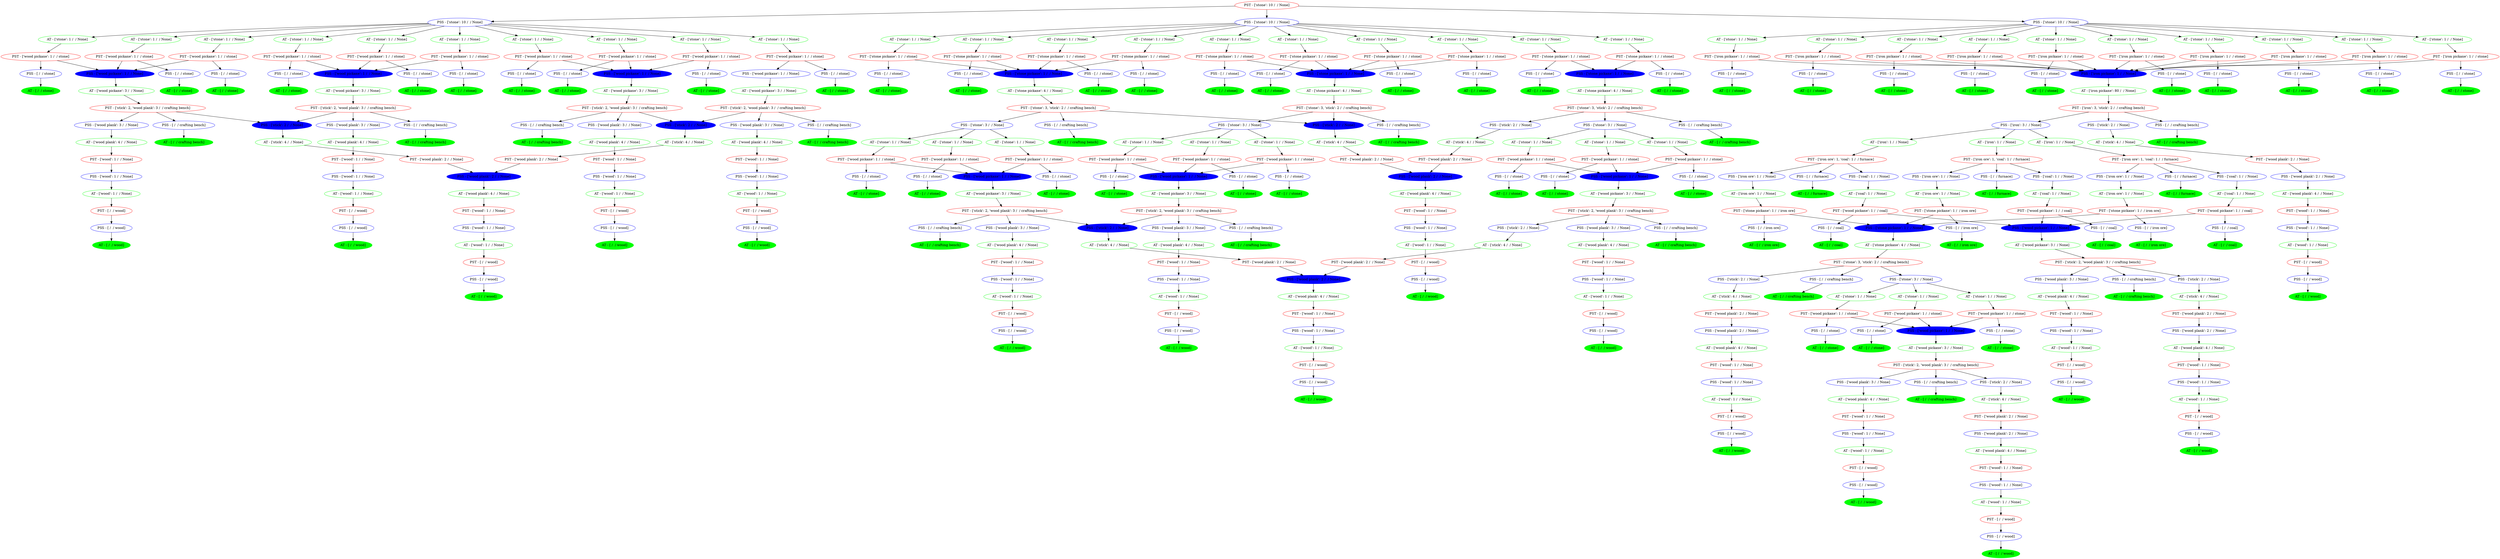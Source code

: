 digraph Tree {
	node [color=red]
	"PST - ['stone'; 10 /  / None] - 58060560" [label="PST - ['stone': 10 /  / None]"]
	node [color=blue]
	"PSS - ['stone'; 10 /  / None] - 58152048" [label="PSS - ['stone': 10 /  / None]"]
	node [style=unfilled]
	node [color=blue]
	"PSS - ['stone'; 10 /  / None] - 58152080" [label="PSS - ['stone': 10 /  / None]"]
	node [style=unfilled]
	node [color=blue]
	"PSS - ['stone'; 10 /  / None] - 58154544" [label="PSS - ['stone': 10 /  / None]"]
	node [style=unfilled]
	node [color=green]
	"AT - ['stone'; 1 /  / None] - 58151536" [label="AT - ['stone': 1 /  / None]"]
	node [style=unfilled]
	node [color=green]
	"AT - ['stone'; 1 /  / None] - 58151472" [label="AT - ['stone': 1 /  / None]"]
	node [style=unfilled]
	node [color=green]
	"AT - ['stone'; 1 /  / None] - 58151440" [label="AT - ['stone': 1 /  / None]"]
	node [style=unfilled]
	node [color=green]
	"AT - ['stone'; 1 /  / None] - 58154512" [label="AT - ['stone': 1 /  / None]"]
	node [style=unfilled]
	node [color=green]
	"AT - ['stone'; 1 /  / None] - 58154480" [label="AT - ['stone': 1 /  / None]"]
	node [style=unfilled]
	node [color=green]
	"AT - ['stone'; 1 /  / None] - 58154608" [label="AT - ['stone': 1 /  / None]"]
	node [style=unfilled]
	node [color=green]
	"AT - ['stone'; 1 /  / None] - 58151504" [label="AT - ['stone': 1 /  / None]"]
	node [style=unfilled]
	node [color=green]
	"AT - ['stone'; 1 /  / None] - 58154672" [label="AT - ['stone': 1 /  / None]"]
	node [style=unfilled]
	node [color=green]
	"AT - ['stone'; 1 /  / None] - 58154640" [label="AT - ['stone': 1 /  / None]"]
	node [style=unfilled]
	node [color=green]
	"AT - ['stone'; 1 /  / None] - 58154576" [label="AT - ['stone': 1 /  / None]"]
	node [style=unfilled]
	node [color=green]
	"AT - ['stone'; 1 /  / None] - 58154736" [label="AT - ['stone': 1 /  / None]"]
	node [style=unfilled]
	node [color=green]
	"AT - ['stone'; 1 /  / None] - 58154800" [label="AT - ['stone': 1 /  / None]"]
	node [style=unfilled]
	node [color=green]
	"AT - ['stone'; 1 /  / None] - 58154768" [label="AT - ['stone': 1 /  / None]"]
	node [style=unfilled]
	node [color=green]
	"AT - ['stone'; 1 /  / None] - 58154864" [label="AT - ['stone': 1 /  / None]"]
	node [style=unfilled]
	node [color=green]
	"AT - ['stone'; 1 /  / None] - 58154832" [label="AT - ['stone': 1 /  / None]"]
	node [style=unfilled]
	node [color=green]
	"AT - ['stone'; 1 /  / None] - 58154960" [label="AT - ['stone': 1 /  / None]"]
	node [style=unfilled]
	node [color=green]
	"AT - ['stone'; 1 /  / None] - 58154704" [label="AT - ['stone': 1 /  / None]"]
	node [style=unfilled]
	node [color=green]
	"AT - ['stone'; 1 /  / None] - 58154992" [label="AT - ['stone': 1 /  / None]"]
	node [style=unfilled]
	node [color=green]
	"AT - ['stone'; 1 /  / None] - 58154928" [label="AT - ['stone': 1 /  / None]"]
	node [style=unfilled]
	node [color=green]
	"AT - ['stone'; 1 /  / None] - 58154896" [label="AT - ['stone': 1 /  / None]"]
	node [style=unfilled]
	node [color=green]
	"AT - ['stone'; 1 /  / None] - 58163312" [label="AT - ['stone': 1 /  / None]"]
	node [style=unfilled]
	node [color=green]
	"AT - ['stone'; 1 /  / None] - 58163376" [label="AT - ['stone': 1 /  / None]"]
	node [style=unfilled]
	node [color=green]
	"AT - ['stone'; 1 /  / None] - 58163344" [label="AT - ['stone': 1 /  / None]"]
	node [style=unfilled]
	node [color=green]
	"AT - ['stone'; 1 /  / None] - 58163440" [label="AT - ['stone': 1 /  / None]"]
	node [style=unfilled]
	node [color=green]
	"AT - ['stone'; 1 /  / None] - 58163408" [label="AT - ['stone': 1 /  / None]"]
	node [style=unfilled]
	node [color=green]
	"AT - ['stone'; 1 /  / None] - 58163536" [label="AT - ['stone': 1 /  / None]"]
	node [style=unfilled]
	node [color=green]
	"AT - ['stone'; 1 /  / None] - 58163280" [label="AT - ['stone': 1 /  / None]"]
	node [style=unfilled]
	node [color=green]
	"AT - ['stone'; 1 /  / None] - 58163600" [label="AT - ['stone': 1 /  / None]"]
	node [style=unfilled]
	node [color=green]
	"AT - ['stone'; 1 /  / None] - 58163568" [label="AT - ['stone': 1 /  / None]"]
	node [style=unfilled]
	node [color=green]
	"AT - ['stone'; 1 /  / None] - 58163504" [label="AT - ['stone': 1 /  / None]"]
	node [style=unfilled]
	node [color=red]
	"PST - ['wood pickaxe'; 1 /  / stone] - 58152112" [label="PST - ['wood pickaxe': 1 /  / stone]"]
	node [color=red]
	"PST - ['wood pickaxe'; 1 /  / stone] - 58163696" [label="PST - ['wood pickaxe': 1 /  / stone]"]
	node [color=red]
	"PST - ['wood pickaxe'; 1 /  / stone] - 58163824" [label="PST - ['wood pickaxe': 1 /  / stone]"]
	node [color=red]
	"PST - ['wood pickaxe'; 1 /  / stone] - 58164080" [label="PST - ['wood pickaxe': 1 /  / stone]"]
	node [color=red]
	"PST - ['wood pickaxe'; 1 /  / stone] - 58164336" [label="PST - ['wood pickaxe': 1 /  / stone]"]
	node [color=red]
	"PST - ['wood pickaxe'; 1 /  / stone] - 58164976" [label="PST - ['wood pickaxe': 1 /  / stone]"]
	node [color=red]
	"PST - ['wood pickaxe'; 1 /  / stone] - 58165008" [label="PST - ['wood pickaxe': 1 /  / stone]"]
	node [color=red]
	"PST - ['wood pickaxe'; 1 /  / stone] - 58165136" [label="PST - ['wood pickaxe': 1 /  / stone]"]
	node [color=red]
	"PST - ['wood pickaxe'; 1 /  / stone] - 58165392" [label="PST - ['wood pickaxe': 1 /  / stone]"]
	node [color=red]
	"PST - ['wood pickaxe'; 1 /  / stone] - 58165968" [label="PST - ['wood pickaxe': 1 /  / stone]"]
	node [color=red]
	"PST - ['stone pickaxe'; 1 /  / stone] - 58166000" [label="PST - ['stone pickaxe': 1 /  / stone]"]
	node [color=red]
	"PST - ['stone pickaxe'; 1 /  / stone] - 58166128" [label="PST - ['stone pickaxe': 1 /  / stone]"]
	node [color=red]
	"PST - ['stone pickaxe'; 1 /  / stone] - 58166384" [label="PST - ['stone pickaxe': 1 /  / stone]"]
	node [color=red]
	"PST - ['stone pickaxe'; 1 /  / stone] - 58166640" [label="PST - ['stone pickaxe': 1 /  / stone]"]
	node [color=red]
	"PST - ['stone pickaxe'; 1 /  / stone] - 58166896" [label="PST - ['stone pickaxe': 1 /  / stone]"]
	node [color=red]
	"PST - ['stone pickaxe'; 1 /  / stone] - 58167216" [label="PST - ['stone pickaxe': 1 /  / stone]"]
	node [color=red]
	"PST - ['stone pickaxe'; 1 /  / stone] - 58167152" [label="PST - ['stone pickaxe': 1 /  / stone]"]
	node [color=red]
	"PST - ['stone pickaxe'; 1 /  / stone] - 58179984" [label="PST - ['stone pickaxe': 1 /  / stone]"]
	node [color=red]
	"PST - ['stone pickaxe'; 1 /  / stone] - 58180240" [label="PST - ['stone pickaxe': 1 /  / stone]"]
	node [color=red]
	"PST - ['stone pickaxe'; 1 /  / stone] - 58180496" [label="PST - ['stone pickaxe': 1 /  / stone]"]
	node [color=red]
	"PST - ['iron pickaxe'; 1 /  / stone] - 58180752" [label="PST - ['iron pickaxe': 1 /  / stone]"]
	node [color=red]
	"PST - ['iron pickaxe'; 1 /  / stone] - 58181008" [label="PST - ['iron pickaxe': 1 /  / stone]"]
	node [color=red]
	"PST - ['iron pickaxe'; 1 /  / stone] - 58181264" [label="PST - ['iron pickaxe': 1 /  / stone]"]
	node [color=red]
	"PST - ['iron pickaxe'; 1 /  / stone] - 58181520" [label="PST - ['iron pickaxe': 1 /  / stone]"]
	node [color=red]
	"PST - ['iron pickaxe'; 1 /  / stone] - 58181776" [label="PST - ['iron pickaxe': 1 /  / stone]"]
	node [color=red]
	"PST - ['iron pickaxe'; 1 /  / stone] - 58182032" [label="PST - ['iron pickaxe': 1 /  / stone]"]
	node [color=red]
	"PST - ['iron pickaxe'; 1 /  / stone] - 58182288" [label="PST - ['iron pickaxe': 1 /  / stone]"]
	node [color=red]
	"PST - ['iron pickaxe'; 1 /  / stone] - 58182544" [label="PST - ['iron pickaxe': 1 /  / stone]"]
	node [color=red]
	"PST - ['iron pickaxe'; 1 /  / stone] - 58182800" [label="PST - ['iron pickaxe': 1 /  / stone]"]
	node [color=red]
	"PST - ['iron pickaxe'; 1 /  / stone] - 58183056" [label="PST - ['iron pickaxe': 1 /  / stone]"]
	node [style=filled]
	node [color=blue]
	"PSS - ['wood pickaxe'; 1 /  / None] - 58163760" [label="PSS - ['wood pickaxe': 1 /  / None]"]
	node [style=unfilled]
	node [color=blue]
	"PSS - [ /  / stone] - 58163728" [label="PSS - [ /  / stone]"]
	node [style=unfilled]
	node [color=blue]
	"PSS - [ /  / stone] - 58163984" [label="PSS - [ /  / stone]"]
	node [style=unfilled]
	node [color=blue]
	"PSS - [ /  / stone] - 58164240" [label="PSS - [ /  / stone]"]
	node [style=unfilled]
	node [style=filled]
	node [color=blue]
	"PSS - ['wood pickaxe'; 1 /  / None] - 58164528" [label="PSS - ['wood pickaxe': 1 /  / None]"]
	node [style=unfilled]
	node [color=blue]
	"PSS - [ /  / stone] - 58164496" [label="PSS - [ /  / stone]"]
	node [style=unfilled]
	node [color=blue]
	"PSS - [ /  / stone] - 58164752" [label="PSS - [ /  / stone]"]
	node [style=unfilled]
	node [color=blue]
	"PSS - [ /  / stone] - 58165040" [label="PSS - [ /  / stone]"]
	node [style=unfilled]
	node [style=filled]
	node [color=blue]
	"PSS - ['wood pickaxe'; 1 /  / None] - 58165328" [label="PSS - ['wood pickaxe': 1 /  / None]"]
	node [style=unfilled]
	node [color=blue]
	"PSS - [ /  / stone] - 58165296" [label="PSS - [ /  / stone]"]
	node [style=unfilled]
	node [color=blue]
	"PSS - [ /  / stone] - 58165552" [label="PSS - [ /  / stone]"]
	node [style=unfilled]
	node [color=blue]
	"PSS - [ /  / stone] - 58165808" [label="PSS - [ /  / stone]"]
	node [style=unfilled]
	node [color=blue]
	"PSS - ['wood pickaxe'; 1 /  / None] - 58166064" [label="PSS - ['wood pickaxe': 1 /  / None]"]
	node [style=unfilled]
	node [color=blue]
	"PSS - [ /  / stone] - 58165904" [label="PSS - [ /  / stone]"]
	node [style=unfilled]
	node [style=filled]
	node [color=blue]
	"PSS - ['stone pickaxe'; 1 /  / None] - 58166320" [label="PSS - ['stone pickaxe': 1 /  / None]"]
	node [style=unfilled]
	node [color=blue]
	"PSS - [ /  / stone] - 58166288" [label="PSS - [ /  / stone]"]
	node [style=unfilled]
	node [color=blue]
	"PSS - [ /  / stone] - 58166544" [label="PSS - [ /  / stone]"]
	node [style=unfilled]
	node [color=blue]
	"PSS - [ /  / stone] - 58166800" [label="PSS - [ /  / stone]"]
	node [style=unfilled]
	node [color=blue]
	"PSS - [ /  / stone] - 58167056" [label="PSS - [ /  / stone]"]
	node [style=unfilled]
	node [style=filled]
	node [color=blue]
	"PSS - ['stone pickaxe'; 1 /  / None] - 58179664" [label="PSS - ['stone pickaxe': 1 /  / None]"]
	node [style=unfilled]
	node [color=blue]
	"PSS - [ /  / stone] - 58179632" [label="PSS - [ /  / stone]"]
	node [style=unfilled]
	node [color=blue]
	"PSS - [ /  / stone] - 58179888" [label="PSS - [ /  / stone]"]
	node [style=unfilled]
	node [color=blue]
	"PSS - [ /  / stone] - 58180144" [label="PSS - [ /  / stone]"]
	node [style=unfilled]
	node [color=blue]
	"PSS - [ /  / stone] - 58180400" [label="PSS - [ /  / stone]"]
	node [style=unfilled]
	node [style=filled]
	node [color=blue]
	"PSS - ['stone pickaxe'; 1 /  / None] - 58180688" [label="PSS - ['stone pickaxe': 1 /  / None]"]
	node [style=unfilled]
	node [color=blue]
	"PSS - [ /  / stone] - 58180656" [label="PSS - [ /  / stone]"]
	node [style=unfilled]
	node [color=blue]
	"PSS - [ /  / stone] - 58180912" [label="PSS - [ /  / stone]"]
	node [style=unfilled]
	node [style=filled]
	node [color=blue]
	"PSS - ['iron pickaxe'; 1 /  / None] - 58181200" [label="PSS - ['iron pickaxe': 1 /  / None]"]
	node [style=unfilled]
	node [color=blue]
	"PSS - [ /  / stone] - 58181168" [label="PSS - [ /  / stone]"]
	node [style=unfilled]
	node [color=blue]
	"PSS - [ /  / stone] - 58181424" [label="PSS - [ /  / stone]"]
	node [style=unfilled]
	node [color=blue]
	"PSS - [ /  / stone] - 58181680" [label="PSS - [ /  / stone]"]
	node [style=unfilled]
	node [color=blue]
	"PSS - [ /  / stone] - 58181936" [label="PSS - [ /  / stone]"]
	node [style=unfilled]
	node [color=blue]
	"PSS - [ /  / stone] - 58182192" [label="PSS - [ /  / stone]"]
	node [style=unfilled]
	node [color=blue]
	"PSS - [ /  / stone] - 58182448" [label="PSS - [ /  / stone]"]
	node [style=unfilled]
	node [color=blue]
	"PSS - [ /  / stone] - 58182704" [label="PSS - [ /  / stone]"]
	node [style=unfilled]
	node [color=blue]
	"PSS - [ /  / stone] - 58182960" [label="PSS - [ /  / stone]"]
	node [style=unfilled]
	node [color=blue]
	"PSS - [ /  / stone] - 58183216" [label="PSS - [ /  / stone]"]
	node [style=unfilled]
	node [color=blue]
	"PSS - [ /  / stone] - 58183472" [label="PSS - [ /  / stone]"]
	node [style=unfilled]
	node [color=green]
	"AT - ['wood pickaxe'; 3 /  / None] - 58163792" [label="AT - ['wood pickaxe': 3 /  / None]"]
	node [style=unfilled]
	node [style=filled]
	node [color=green]
	"AT - [ /  / stone] - 58163856" [label="AT - [ /  / stone]"]
	node [style=unfilled]
	node [style=filled]
	node [color=green]
	"AT - [ /  / stone] - 58164112" [label="AT - [ /  / stone]"]
	node [style=unfilled]
	node [style=filled]
	node [color=green]
	"AT - [ /  / stone] - 58164368" [label="AT - [ /  / stone]"]
	node [style=unfilled]
	node [color=green]
	"AT - ['wood pickaxe'; 3 /  / None] - 58164560" [label="AT - ['wood pickaxe': 3 /  / None]"]
	node [style=unfilled]
	node [style=filled]
	node [color=green]
	"AT - [ /  / stone] - 58164624" [label="AT - [ /  / stone]"]
	node [style=unfilled]
	node [style=filled]
	node [color=green]
	"AT - [ /  / stone] - 58164880" [label="AT - [ /  / stone]"]
	node [style=unfilled]
	node [style=filled]
	node [color=green]
	"AT - [ /  / stone] - 58165168" [label="AT - [ /  / stone]"]
	node [style=unfilled]
	node [color=green]
	"AT - ['wood pickaxe'; 3 /  / None] - 58165360" [label="AT - ['wood pickaxe': 3 /  / None]"]
	node [style=unfilled]
	node [style=filled]
	node [color=green]
	"AT - [ /  / stone] - 58165424" [label="AT - [ /  / stone]"]
	node [style=unfilled]
	node [style=filled]
	node [color=green]
	"AT - [ /  / stone] - 58165680" [label="AT - [ /  / stone]"]
	node [style=unfilled]
	node [style=filled]
	node [color=green]
	"AT - [ /  / stone] - 58165936" [label="AT - [ /  / stone]"]
	node [style=unfilled]
	node [color=green]
	"AT - ['wood pickaxe'; 3 /  / None] - 58166096" [label="AT - ['wood pickaxe': 3 /  / None]"]
	node [style=unfilled]
	node [style=filled]
	node [color=green]
	"AT - [ /  / stone] - 58166160" [label="AT - [ /  / stone]"]
	node [style=unfilled]
	node [color=green]
	"AT - ['stone pickaxe'; 4 /  / None] - 58166352" [label="AT - ['stone pickaxe': 4 /  / None]"]
	node [style=unfilled]
	node [style=filled]
	node [color=green]
	"AT - [ /  / stone] - 58166416" [label="AT - [ /  / stone]"]
	node [style=unfilled]
	node [style=filled]
	node [color=green]
	"AT - [ /  / stone] - 58166672" [label="AT - [ /  / stone]"]
	node [style=unfilled]
	node [style=filled]
	node [color=green]
	"AT - [ /  / stone] - 58166928" [label="AT - [ /  / stone]"]
	node [style=unfilled]
	node [style=filled]
	node [color=green]
	"AT - [ /  / stone] - 58167184" [label="AT - [ /  / stone]"]
	node [style=unfilled]
	node [color=green]
	"AT - ['stone pickaxe'; 4 /  / None] - 58179696" [label="AT - ['stone pickaxe': 4 /  / None]"]
	node [style=unfilled]
	node [style=filled]
	node [color=green]
	"AT - [ /  / stone] - 58179760" [label="AT - [ /  / stone]"]
	node [style=unfilled]
	node [style=filled]
	node [color=green]
	"AT - [ /  / stone] - 58180016" [label="AT - [ /  / stone]"]
	node [style=unfilled]
	node [style=filled]
	node [color=green]
	"AT - [ /  / stone] - 58180272" [label="AT - [ /  / stone]"]
	node [style=unfilled]
	node [style=filled]
	node [color=green]
	"AT - [ /  / stone] - 58180528" [label="AT - [ /  / stone]"]
	node [style=unfilled]
	node [color=green]
	"AT - ['stone pickaxe'; 4 /  / None] - 58180720" [label="AT - ['stone pickaxe': 4 /  / None]"]
	node [style=unfilled]
	node [style=filled]
	node [color=green]
	"AT - [ /  / stone] - 58180784" [label="AT - [ /  / stone]"]
	node [style=unfilled]
	node [style=filled]
	node [color=green]
	"AT - [ /  / stone] - 58181040" [label="AT - [ /  / stone]"]
	node [style=unfilled]
	node [color=green]
	"AT - ['iron pickaxe'; 80 /  / None] - 58181232" [label="AT - ['iron pickaxe': 80 /  / None]"]
	node [style=unfilled]
	node [style=filled]
	node [color=green]
	"AT - [ /  / stone] - 58181296" [label="AT - [ /  / stone]"]
	node [style=unfilled]
	node [style=filled]
	node [color=green]
	"AT - [ /  / stone] - 58181552" [label="AT - [ /  / stone]"]
	node [style=unfilled]
	node [style=filled]
	node [color=green]
	"AT - [ /  / stone] - 58181808" [label="AT - [ /  / stone]"]
	node [style=unfilled]
	node [style=filled]
	node [color=green]
	"AT - [ /  / stone] - 58182064" [label="AT - [ /  / stone]"]
	node [style=unfilled]
	node [style=filled]
	node [color=green]
	"AT - [ /  / stone] - 58182320" [label="AT - [ /  / stone]"]
	node [style=unfilled]
	node [style=filled]
	node [color=green]
	"AT - [ /  / stone] - 58182576" [label="AT - [ /  / stone]"]
	node [style=unfilled]
	node [style=filled]
	node [color=green]
	"AT - [ /  / stone] - 58182832" [label="AT - [ /  / stone]"]
	node [style=unfilled]
	node [style=filled]
	node [color=green]
	"AT - [ /  / stone] - 58183088" [label="AT - [ /  / stone]"]
	node [style=unfilled]
	node [style=filled]
	node [color=green]
	"AT - [ /  / stone] - 58183344" [label="AT - [ /  / stone]"]
	node [style=unfilled]
	node [style=filled]
	node [color=green]
	"AT - [ /  / stone] - 58183600" [label="AT - [ /  / stone]"]
	node [style=unfilled]
	node [color=red]
	"PST - ['stick'; 2, 'wood plank'; 3 /  / crafting bench] - 58183568" [label="PST - ['stick': 2, 'wood plank': 3 /  / crafting bench]"]
	node [color=red]
	"PST - ['stick'; 2, 'wood plank'; 3 /  / crafting bench] - 58183664" [label="PST - ['stick': 2, 'wood plank': 3 /  / crafting bench]"]
	node [color=red]
	"PST - ['stick'; 2, 'wood plank'; 3 /  / crafting bench] - 58200816" [label="PST - ['stick': 2, 'wood plank': 3 /  / crafting bench]"]
	node [color=red]
	"PST - ['stick'; 2, 'wood plank'; 3 /  / crafting bench] - 58201168" [label="PST - ['stick': 2, 'wood plank': 3 /  / crafting bench]"]
	node [color=red]
	"PST - ['stone'; 3, 'stick'; 2 /  / crafting bench] - 58201520" [label="PST - ['stone': 3, 'stick': 2 /  / crafting bench]"]
	node [color=red]
	"PST - ['stone'; 3, 'stick'; 2 /  / crafting bench] - 58202192" [label="PST - ['stone': 3, 'stick': 2 /  / crafting bench]"]
	node [color=red]
	"PST - ['stone'; 3, 'stick'; 2 /  / crafting bench] - 58202288" [label="PST - ['stone': 3, 'stick': 2 /  / crafting bench]"]
	node [color=red]
	"PST - ['iron'; 3, 'stick'; 2 /  / crafting bench] - 58182224" [label="PST - ['iron': 3, 'stick': 2 /  / crafting bench]"]
	node [style=filled]
	node [color=blue]
	"PSS - ['stick'; 2 /  / None] - 58200208" [label="PSS - ['stick': 2 /  / None]"]
	node [style=unfilled]
	node [color=blue]
	"PSS - ['wood plank'; 3 /  / None] - 58200176" [label="PSS - ['wood plank': 3 /  / None]"]
	node [style=unfilled]
	node [color=blue]
	"PSS - [ /  / crafting bench] - 58200336" [label="PSS - [ /  / crafting bench]"]
	node [style=unfilled]
	node [color=blue]
	"PSS - ['wood plank'; 3 /  / None] - 58200528" [label="PSS - ['wood plank': 3 /  / None]"]
	node [style=unfilled]
	node [color=blue]
	"PSS - [ /  / crafting bench] - 58200688" [label="PSS - [ /  / crafting bench]"]
	node [style=unfilled]
	node [style=filled]
	node [color=blue]
	"PSS - ['stick'; 2 /  / None] - 58200912" [label="PSS - ['stick': 2 /  / None]"]
	node [style=unfilled]
	node [color=blue]
	"PSS - ['wood plank'; 3 /  / None] - 58200880" [label="PSS - ['wood plank': 3 /  / None]"]
	node [style=unfilled]
	node [color=blue]
	"PSS - [ /  / crafting bench] - 58201040" [label="PSS - [ /  / crafting bench]"]
	node [style=unfilled]
	node [color=blue]
	"PSS - ['wood plank'; 3 /  / None] - 58201232" [label="PSS - ['wood plank': 3 /  / None]"]
	node [style=unfilled]
	node [color=blue]
	"PSS - [ /  / crafting bench] - 58201392" [label="PSS - [ /  / crafting bench]"]
	node [style=unfilled]
	node [color=blue]
	"PSS - ['stone'; 3 /  / None] - 58201616" [label="PSS - ['stone': 3 /  / None]"]
	node [style=unfilled]
	node [style=filled]
	node [color=blue]
	"PSS - ['stick'; 2 /  / None] - 58201936" [label="PSS - ['stick': 2 /  / None]"]
	node [style=unfilled]
	node [color=blue]
	"PSS - [ /  / crafting bench] - 58202096" [label="PSS - [ /  / crafting bench]"]
	node [style=unfilled]
	node [color=blue]
	"PSS - ['stone'; 3 /  / None] - 58202352" [label="PSS - ['stone': 3 /  / None]"]
	node [style=unfilled]
	node [color=blue]
	"PSS - [ /  / crafting bench] - 58202832" [label="PSS - [ /  / crafting bench]"]
	node [style=unfilled]
	node [color=blue]
	"PSS - ['stone'; 3 /  / None] - 58203024" [label="PSS - ['stone': 3 /  / None]"]
	node [style=unfilled]
	node [color=blue]
	"PSS - ['stick'; 2 /  / None] - 58182992" [label="PSS - ['stick': 2 /  / None]"]
	node [style=unfilled]
	node [color=blue]
	"PSS - [ /  / crafting bench] - 58183280" [label="PSS - [ /  / crafting bench]"]
	node [style=unfilled]
	node [color=blue]
	"PSS - ['iron'; 3 /  / None] - 58181744" [label="PSS - ['iron': 3 /  / None]"]
	node [style=unfilled]
	node [color=blue]
	"PSS - ['stick'; 2 /  / None] - 58181712" [label="PSS - ['stick': 2 /  / None]"]
	node [style=unfilled]
	node [color=blue]
	"PSS - [ /  / crafting bench] - 58180464" [label="PSS - [ /  / crafting bench]"]
	node [style=unfilled]
	node [color=green]
	"AT - ['stick'; 4 /  / None] - 58200240" [label="AT - ['stick': 4 /  / None]"]
	node [style=unfilled]
	node [color=green]
	"AT - ['wood plank'; 4 /  / None] - 58200304" [label="AT - ['wood plank': 4 /  / None]"]
	node [style=unfilled]
	node [style=filled]
	node [color=green]
	"AT - [ /  / crafting bench] - 58200368" [label="AT - [ /  / crafting bench]"]
	node [style=unfilled]
	node [color=green]
	"AT - ['wood plank'; 4 /  / None] - 58200656" [label="AT - ['wood plank': 4 /  / None]"]
	node [style=unfilled]
	node [style=filled]
	node [color=green]
	"AT - [ /  / crafting bench] - 58200720" [label="AT - [ /  / crafting bench]"]
	node [style=unfilled]
	node [color=green]
	"AT - ['stick'; 4 /  / None] - 58200944" [label="AT - ['stick': 4 /  / None]"]
	node [style=unfilled]
	node [color=green]
	"AT - ['wood plank'; 4 /  / None] - 58201008" [label="AT - ['wood plank': 4 /  / None]"]
	node [style=unfilled]
	node [style=filled]
	node [color=green]
	"AT - [ /  / crafting bench] - 58201072" [label="AT - [ /  / crafting bench]"]
	node [style=unfilled]
	node [color=green]
	"AT - ['wood plank'; 4 /  / None] - 58201360" [label="AT - ['wood plank': 4 /  / None]"]
	node [style=unfilled]
	node [style=filled]
	node [color=green]
	"AT - [ /  / crafting bench] - 58201424" [label="AT - [ /  / crafting bench]"]
	node [style=unfilled]
	node [color=green]
	"AT - ['stone'; 1 /  / None] - 58201648" [label="AT - ['stone': 1 /  / None]"]
	node [style=unfilled]
	node [color=green]
	"AT - ['stone'; 1 /  / None] - 58201744" [label="AT - ['stone': 1 /  / None]"]
	node [style=unfilled]
	node [color=green]
	"AT - ['stone'; 1 /  / None] - 58201712" [label="AT - ['stone': 1 /  / None]"]
	node [style=unfilled]
	node [color=green]
	"AT - ['stick'; 4 /  / None] - 58201904" [label="AT - ['stick': 4 /  / None]"]
	node [style=unfilled]
	node [style=filled]
	node [color=green]
	"AT - [ /  / crafting bench] - 58202064" [label="AT - [ /  / crafting bench]"]
	node [style=unfilled]
	node [color=green]
	"AT - ['stone'; 1 /  / None] - 58202384" [label="AT - ['stone': 1 /  / None]"]
	node [style=unfilled]
	node [color=green]
	"AT - ['stone'; 1 /  / None] - 58202480" [label="AT - ['stone': 1 /  / None]"]
	node [style=unfilled]
	node [color=green]
	"AT - ['stone'; 1 /  / None] - 58202448" [label="AT - ['stone': 1 /  / None]"]
	node [style=unfilled]
	node [style=filled]
	node [color=green]
	"AT - [ /  / crafting bench] - 58202800" [label="AT - [ /  / crafting bench]"]
	node [style=unfilled]
	node [color=green]
	"AT - ['stone'; 1 /  / None] - 58203056" [label="AT - ['stone': 1 /  / None]"]
	node [style=unfilled]
	node [color=green]
	"AT - ['stone'; 1 /  / None] - 58203152" [label="AT - ['stone': 1 /  / None]"]
	node [style=unfilled]
	node [color=green]
	"AT - ['stone'; 1 /  / None] - 58203120" [label="AT - ['stone': 1 /  / None]"]
	node [style=unfilled]
	node [color=green]
	"AT - ['stick'; 4 /  / None] - 58183024" [label="AT - ['stick': 4 /  / None]"]
	node [style=unfilled]
	node [style=filled]
	node [color=green]
	"AT - [ /  / crafting bench] - 58182736" [label="AT - [ /  / crafting bench]"]
	node [style=unfilled]
	node [color=green]
	"AT - ['iron'; 1 /  / None] - 58181456" [label="AT - ['iron': 1 /  / None]"]
	node [style=unfilled]
	node [color=green]
	"AT - ['iron'; 1 /  / None] - 58180976" [label="AT - ['iron': 1 /  / None]"]
	node [style=unfilled]
	node [color=green]
	"AT - ['iron'; 1 /  / None] - 58180944" [label="AT - ['iron': 1 /  / None]"]
	node [style=unfilled]
	node [color=green]
	"AT - ['stick'; 4 /  / None] - 58180432" [label="AT - ['stick': 4 /  / None]"]
	node [style=unfilled]
	node [style=filled]
	node [color=green]
	"AT - [ /  / crafting bench] - 58180176" [label="AT - [ /  / crafting bench]"]
	node [style=unfilled]
	node [color=red]
	"PST - ['wood plank'; 2 /  / None] - 58182256" [label="PST - ['wood plank': 2 /  / None]"]
	node [color=red]
	"PST - ['wood'; 1 /  / None] - 58182768" [label="PST - ['wood': 1 /  / None]"]
	node [color=red]
	"PST - ['wood'; 1 /  / None] - 58203536" [label="PST - ['wood': 1 /  / None]"]
	node [color=red]
	"PST - ['wood plank'; 2 /  / None] - 58203824" [label="PST - ['wood plank': 2 /  / None]"]
	node [color=red]
	"PST - ['wood'; 1 /  / None] - 58203888" [label="PST - ['wood': 1 /  / None]"]
	node [color=red]
	"PST - ['wood'; 1 /  / None] - 58204016" [label="PST - ['wood': 1 /  / None]"]
	node [color=red]
	"PST - ['wood pickaxe'; 1 /  / stone] - 58204144" [label="PST - ['wood pickaxe': 1 /  / stone]"]
	node [color=red]
	"PST - ['wood pickaxe'; 1 /  / stone] - 58203760" [label="PST - ['wood pickaxe': 1 /  / stone]"]
	node [color=red]
	"PST - ['wood pickaxe'; 1 /  / stone] - 58229200" [label="PST - ['wood pickaxe': 1 /  / stone]"]
	node [color=red]
	"PST - ['wood plank'; 2 /  / None] - 58230512" [label="PST - ['wood plank': 2 /  / None]"]
	node [color=red]
	"PST - ['wood pickaxe'; 1 /  / stone] - 58230544" [label="PST - ['wood pickaxe': 1 /  / stone]"]
	node [color=red]
	"PST - ['wood pickaxe'; 1 /  / stone] - 58230672" [label="PST - ['wood pickaxe': 1 /  / stone]"]
	node [color=red]
	"PST - ['wood pickaxe'; 1 /  / stone] - 58230864" [label="PST - ['wood pickaxe': 1 /  / stone]"]
	node [color=red]
	"PST - ['wood pickaxe'; 1 /  / stone] - 58231888" [label="PST - ['wood pickaxe': 1 /  / stone]"]
	node [color=red]
	"PST - ['wood pickaxe'; 1 /  / stone] - 58232144" [label="PST - ['wood pickaxe': 1 /  / stone]"]
	node [color=red]
	"PST - ['wood pickaxe'; 1 /  / stone] - 58232400" [label="PST - ['wood pickaxe': 1 /  / stone]"]
	node [color=red]
	"PST - ['wood plank'; 2 /  / None] - 58250160" [label="PST - ['wood plank': 2 /  / None]"]
	node [color=red]
	"PST - ['iron ore'; 1, 'coal'; 1 /  / furnace] - 58250384" [label="PST - ['iron ore': 1, 'coal': 1 /  / furnace]"]
	node [color=red]
	"PST - ['iron ore'; 1, 'coal'; 1 /  / furnace] - 58250800" [label="PST - ['iron ore': 1, 'coal': 1 /  / furnace]"]
	node [color=red]
	"PST - ['iron ore'; 1, 'coal'; 1 /  / furnace] - 58251216" [label="PST - ['iron ore': 1, 'coal': 1 /  / furnace]"]
	node [color=red]
	"PST - ['wood plank'; 2 /  / None] - 58251568" [label="PST - ['wood plank': 2 /  / None]"]
	node [style=filled]
	node [color=blue]
	"PSS - ['wood plank'; 2 /  / None] - 58202704" [label="PSS - ['wood plank': 2 /  / None]"]
	node [style=unfilled]
	node [color=blue]
	"PSS - ['wood'; 1 /  / None] - 58203344" [label="PSS - ['wood': 1 /  / None]"]
	node [style=unfilled]
	node [color=blue]
	"PSS - ['wood'; 1 /  / None] - 58203632" [label="PSS - ['wood': 1 /  / None]"]
	node [style=unfilled]
	node [color=blue]
	"PSS - ['wood'; 1 /  / None] - 58204080" [label="PSS - ['wood': 1 /  / None]"]
	node [style=unfilled]
	node [color=blue]
	"PSS - ['wood'; 1 /  / None] - 58228944" [label="PSS - ['wood': 1 /  / None]"]
	node [style=unfilled]
	node [style=filled]
	node [color=blue]
	"PSS - ['wood pickaxe'; 1 /  / None] - 58229008" [label="PSS - ['wood pickaxe': 1 /  / None]"]
	node [style=unfilled]
	node [color=blue]
	"PSS - [ /  / stone] - 58229104" [label="PSS - [ /  / stone]"]
	node [style=unfilled]
	node [color=blue]
	"PSS - [ /  / stone] - 58229360" [label="PSS - [ /  / stone]"]
	node [style=unfilled]
	node [color=blue]
	"PSS - [ /  / stone] - 58229616" [label="PSS - [ /  / stone]"]
	node [style=unfilled]
	node [style=filled]
	node [color=blue]
	"PSS - ['wood plank'; 2 /  / None] - 58230608" [label="PSS - ['wood plank': 2 /  / None]"]
	node [style=unfilled]
	node [style=filled]
	node [color=blue]
	"PSS - ['wood pickaxe'; 1 /  / None] - 58230800" [label="PSS - ['wood pickaxe': 1 /  / None]"]
	node [style=unfilled]
	node [color=blue]
	"PSS - [ /  / stone] - 58230768" [label="PSS - [ /  / stone]"]
	node [style=unfilled]
	node [color=blue]
	"PSS - [ /  / stone] - 58231024" [label="PSS - [ /  / stone]"]
	node [style=unfilled]
	node [color=blue]
	"PSS - [ /  / stone] - 58231280" [label="PSS - [ /  / stone]"]
	node [style=unfilled]
	node [style=filled]
	node [color=blue]
	"PSS - ['wood pickaxe'; 1 /  / None] - 58232336" [label="PSS - ['wood pickaxe': 1 /  / None]"]
	node [style=unfilled]
	node [color=blue]
	"PSS - [ /  / stone] - 58232304" [label="PSS - [ /  / stone]"]
	node [style=unfilled]
	node [color=blue]
	"PSS - [ /  / stone] - 58232560" [label="PSS - [ /  / stone]"]
	node [style=unfilled]
	node [color=blue]
	"PSS - [ /  / stone] - 58232816" [label="PSS - [ /  / stone]"]
	node [style=unfilled]
	node [color=blue]
	"PSS - ['iron ore'; 1 /  / None] - 58250480" [label="PSS - ['iron ore': 1 /  / None]"]
	node [style=unfilled]
	node [color=blue]
	"PSS - ['coal'; 1 /  / None] - 58250608" [label="PSS - ['coal': 1 /  / None]"]
	node [style=unfilled]
	node [color=blue]
	"PSS - [ /  / furnace] - 58250672" [label="PSS - [ /  / furnace]"]
	node [style=unfilled]
	node [color=blue]
	"PSS - ['iron ore'; 1 /  / None] - 58250896" [label="PSS - ['iron ore': 1 /  / None]"]
	node [style=unfilled]
	node [color=blue]
	"PSS - ['coal'; 1 /  / None] - 58251024" [label="PSS - ['coal': 1 /  / None]"]
	node [style=unfilled]
	node [color=blue]
	"PSS - [ /  / furnace] - 58251088" [label="PSS - [ /  / furnace]"]
	node [style=unfilled]
	node [color=blue]
	"PSS - ['iron ore'; 1 /  / None] - 58251312" [label="PSS - ['iron ore': 1 /  / None]"]
	node [style=unfilled]
	node [color=blue]
	"PSS - ['coal'; 1 /  / None] - 58251440" [label="PSS - ['coal': 1 /  / None]"]
	node [style=unfilled]
	node [color=blue]
	"PSS - [ /  / furnace] - 58251504" [label="PSS - [ /  / furnace]"]
	node [style=unfilled]
	node [color=blue]
	"PSS - ['wood plank'; 2 /  / None] - 58251664" [label="PSS - ['wood plank': 2 /  / None]"]
	node [style=unfilled]
	node [color=green]
	"AT - ['wood plank'; 4 /  / None] - 58202864" [label="AT - ['wood plank': 4 /  / None]"]
	node [style=unfilled]
	node [color=green]
	"AT - ['wood'; 1 /  / None] - 58203312" [label="AT - ['wood': 1 /  / None]"]
	node [style=unfilled]
	node [color=green]
	"AT - ['wood'; 1 /  / None] - 58203664" [label="AT - ['wood': 1 /  / None]"]
	node [style=unfilled]
	node [color=green]
	"AT - ['wood'; 1 /  / None] - 58204112" [label="AT - ['wood': 1 /  / None]"]
	node [style=unfilled]
	node [color=green]
	"AT - ['wood'; 1 /  / None] - 58228976" [label="AT - ['wood': 1 /  / None]"]
	node [style=unfilled]
	node [color=green]
	"AT - ['wood pickaxe'; 3 /  / None] - 58229168" [label="AT - ['wood pickaxe': 3 /  / None]"]
	node [style=unfilled]
	node [style=filled]
	node [color=green]
	"AT - [ /  / stone] - 58229232" [label="AT - [ /  / stone]"]
	node [style=unfilled]
	node [style=filled]
	node [color=green]
	"AT - [ /  / stone] - 58229488" [label="AT - [ /  / stone]"]
	node [style=unfilled]
	node [style=filled]
	node [color=green]
	"AT - [ /  / stone] - 58229744" [label="AT - [ /  / stone]"]
	node [style=unfilled]
	node [color=green]
	"AT - ['wood plank'; 4 /  / None] - 58230640" [label="AT - ['wood plank': 4 /  / None]"]
	node [style=unfilled]
	node [color=green]
	"AT - ['wood pickaxe'; 3 /  / None] - 58230832" [label="AT - ['wood pickaxe': 3 /  / None]"]
	node [style=unfilled]
	node [style=filled]
	node [color=green]
	"AT - [ /  / stone] - 58230896" [label="AT - [ /  / stone]"]
	node [style=unfilled]
	node [style=filled]
	node [color=green]
	"AT - [ /  / stone] - 58231152" [label="AT - [ /  / stone]"]
	node [style=unfilled]
	node [style=filled]
	node [color=green]
	"AT - [ /  / stone] - 58231408" [label="AT - [ /  / stone]"]
	node [style=unfilled]
	node [color=green]
	"AT - ['wood pickaxe'; 3 /  / None] - 58232368" [label="AT - ['wood pickaxe': 3 /  / None]"]
	node [style=unfilled]
	node [style=filled]
	node [color=green]
	"AT - [ /  / stone] - 58232432" [label="AT - [ /  / stone]"]
	node [style=unfilled]
	node [style=filled]
	node [color=green]
	"AT - [ /  / stone] - 58232688" [label="AT - [ /  / stone]"]
	node [style=unfilled]
	node [style=filled]
	node [color=green]
	"AT - [ /  / stone] - 58249360" [label="AT - [ /  / stone]"]
	node [style=unfilled]
	node [color=green]
	"AT - ['iron ore'; 1 /  / None] - 58250512" [label="AT - ['iron ore': 1 /  / None]"]
	node [style=unfilled]
	node [color=green]
	"AT - ['coal'; 1 /  / None] - 58250640" [label="AT - ['coal': 1 /  / None]"]
	node [style=unfilled]
	node [style=filled]
	node [color=green]
	"AT - [ /  / furnace] - 58250704" [label="AT - [ /  / furnace]"]
	node [style=unfilled]
	node [color=green]
	"AT - ['iron ore'; 1 /  / None] - 58250928" [label="AT - ['iron ore': 1 /  / None]"]
	node [style=unfilled]
	node [color=green]
	"AT - ['coal'; 1 /  / None] - 58251056" [label="AT - ['coal': 1 /  / None]"]
	node [style=unfilled]
	node [style=filled]
	node [color=green]
	"AT - [ /  / furnace] - 58251120" [label="AT - [ /  / furnace]"]
	node [style=unfilled]
	node [color=green]
	"AT - ['iron ore'; 1 /  / None] - 58251344" [label="AT - ['iron ore': 1 /  / None]"]
	node [style=unfilled]
	node [color=green]
	"AT - ['coal'; 1 /  / None] - 58251472" [label="AT - ['coal': 1 /  / None]"]
	node [style=unfilled]
	node [style=filled]
	node [color=green]
	"AT - [ /  / furnace] - 58251536" [label="AT - [ /  / furnace]"]
	node [style=unfilled]
	node [color=green]
	"AT - ['wood plank'; 4 /  / None] - 58251696" [label="AT - ['wood plank': 4 /  / None]"]
	node [style=unfilled]
	node [color=red]
	"PST - ['wood'; 1 /  / None] - 58251792" [label="PST - ['wood': 1 /  / None]"]
	node [color=red]
	"PST - [ /  / wood] - 58251952" [label="PST - [ /  / wood]"]
	node [color=red]
	"PST - [ /  / wood] - 58252368" [label="PST - [ /  / wood]"]
	node [color=red]
	"PST - [ /  / wood] - 58252528" [label="PST - [ /  / wood]"]
	node [color=red]
	"PST - [ /  / wood] - 58253232" [label="PST - [ /  / wood]"]
	node [color=red]
	"PST - ['stick'; 2, 'wood plank'; 3 /  / crafting bench] - 58252304" [label="PST - ['stick': 2, 'wood plank': 3 /  / crafting bench]"]
	node [color=red]
	"PST - ['wood'; 1 /  / None] - 58270800" [label="PST - ['wood': 1 /  / None]"]
	node [color=red]
	"PST - ['stick'; 2, 'wood plank'; 3 /  / crafting bench] - 58270608" [label="PST - ['stick': 2, 'wood plank': 3 /  / crafting bench]"]
	node [color=red]
	"PST - ['stick'; 2, 'wood plank'; 3 /  / crafting bench] - 58271440" [label="PST - ['stick': 2, 'wood plank': 3 /  / crafting bench]"]
	node [color=red]
	"PST - ['stone pickaxe'; 1 /  / iron ore] - 58271472" [label="PST - ['stone pickaxe': 1 /  / iron ore]"]
	node [color=red]
	"PST - ['wood pickaxe'; 1 /  / coal] - 58271728" [label="PST - ['wood pickaxe': 1 /  / coal]"]
	node [color=red]
	"PST - ['stone pickaxe'; 1 /  / iron ore] - 58271920" [label="PST - ['stone pickaxe': 1 /  / iron ore]"]
	node [color=red]
	"PST - ['wood pickaxe'; 1 /  / coal] - 58272240" [label="PST - ['wood pickaxe': 1 /  / coal]"]
	node [color=red]
	"PST - ['stone pickaxe'; 1 /  / iron ore] - 58272432" [label="PST - ['stone pickaxe': 1 /  / iron ore]"]
	node [color=red]
	"PST - ['wood pickaxe'; 1 /  / coal] - 58272752" [label="PST - ['wood pickaxe': 1 /  / coal]"]
	node [color=red]
	"PST - ['wood'; 1 /  / None] - 58273264" [label="PST - ['wood': 1 /  / None]"]
	node [color=blue]
	"PSS - ['wood'; 1 /  / None] - 58251824" [label="PSS - ['wood': 1 /  / None]"]
	node [style=unfilled]
	node [color=blue]
	"PSS - [ /  / wood] - 58252048" [label="PSS - [ /  / wood]"]
	node [style=unfilled]
	node [color=blue]
	"PSS - [ /  / wood] - 58252464" [label="PSS - [ /  / wood]"]
	node [style=unfilled]
	node [color=blue]
	"PSS - [ /  / wood] - 58252912" [label="PSS - [ /  / wood]"]
	node [style=unfilled]
	node [color=blue]
	"PSS - [ /  / wood] - 58269744" [label="PSS - [ /  / wood]"]
	node [style=unfilled]
	node [style=filled]
	node [color=blue]
	"PSS - ['stick'; 2 /  / None] - 58270192" [label="PSS - ['stick': 2 /  / None]"]
	node [style=unfilled]
	node [color=blue]
	"PSS - ['wood plank'; 3 /  / None] - 58270160" [label="PSS - ['wood plank': 3 /  / None]"]
	node [style=unfilled]
	node [color=blue]
	"PSS - [ /  / crafting bench] - 58270320" [label="PSS - [ /  / crafting bench]"]
	node [style=unfilled]
	node [color=blue]
	"PSS - ['wood'; 1 /  / None] - 58270928" [label="PSS - ['wood': 1 /  / None]"]
	node [style=unfilled]
	node [color=blue]
	"PSS - ['wood plank'; 3 /  / None] - 58271152" [label="PSS - ['wood plank': 3 /  / None]"]
	node [style=unfilled]
	node [color=blue]
	"PSS - [ /  / crafting bench] - 58271312" [label="PSS - [ /  / crafting bench]"]
	node [style=unfilled]
	node [color=blue]
	"PSS - ['stick'; 2 /  / None] - 58271536" [label="PSS - ['stick': 2 /  / None]"]
	node [style=unfilled]
	node [color=blue]
	"PSS - ['wood plank'; 3 /  / None] - 58271504" [label="PSS - ['wood plank': 3 /  / None]"]
	node [style=unfilled]
	node [color=blue]
	"PSS - [ /  / crafting bench] - 58271664" [label="PSS - [ /  / crafting bench]"]
	node [style=unfilled]
	node [style=filled]
	node [color=blue]
	"PSS - ['stone pickaxe'; 1 /  / None] - 58271856" [label="PSS - ['stone pickaxe': 1 /  / None]"]
	node [style=unfilled]
	node [color=blue]
	"PSS - [ /  / iron ore] - 58271824" [label="PSS - [ /  / iron ore]"]
	node [style=unfilled]
	node [style=filled]
	node [color=blue]
	"PSS - ['wood pickaxe'; 1 /  / None] - 58272112" [label="PSS - ['wood pickaxe': 1 /  / None]"]
	node [style=unfilled]
	node [color=blue]
	"PSS - [ /  / coal] - 58272080" [label="PSS - [ /  / coal]"]
	node [style=unfilled]
	node [color=blue]
	"PSS - [ /  / iron ore] - 58272336" [label="PSS - [ /  / iron ore]"]
	node [style=unfilled]
	node [color=blue]
	"PSS - [ /  / coal] - 58272592" [label="PSS - [ /  / coal]"]
	node [style=unfilled]
	node [color=blue]
	"PSS - [ /  / iron ore] - 58272848" [label="PSS - [ /  / iron ore]"]
	node [style=unfilled]
	node [color=blue]
	"PSS - [ /  / coal] - 58273104" [label="PSS - [ /  / coal]"]
	node [style=unfilled]
	node [color=blue]
	"PSS - ['wood'; 1 /  / None] - 58273360" [label="PSS - ['wood': 1 /  / None]"]
	node [style=unfilled]
	node [color=green]
	"AT - ['wood'; 1 /  / None] - 58251856" [label="AT - ['wood': 1 /  / None]"]
	node [style=unfilled]
	node [style=filled]
	node [color=green]
	"AT - [ /  / wood] - 58252080" [label="AT - [ /  / wood]"]
	node [style=unfilled]
	node [style=filled]
	node [color=green]
	"AT - [ /  / wood] - 58252496" [label="AT - [ /  / wood]"]
	node [style=unfilled]
	node [style=filled]
	node [color=green]
	"AT - [ /  / wood] - 58252944" [label="AT - [ /  / wood]"]
	node [style=unfilled]
	node [style=filled]
	node [color=green]
	"AT - [ /  / wood] - 58269776" [label="AT - [ /  / wood]"]
	node [style=unfilled]
	node [color=green]
	"AT - ['stick'; 4 /  / None] - 58270224" [label="AT - ['stick': 4 /  / None]"]
	node [style=unfilled]
	node [color=green]
	"AT - ['wood plank'; 4 /  / None] - 58270288" [label="AT - ['wood plank': 4 /  / None]"]
	node [style=unfilled]
	node [style=filled]
	node [color=green]
	"AT - [ /  / crafting bench] - 58270352" [label="AT - [ /  / crafting bench]"]
	node [style=unfilled]
	node [color=green]
	"AT - ['wood'; 1 /  / None] - 58270960" [label="AT - ['wood': 1 /  / None]"]
	node [style=unfilled]
	node [color=green]
	"AT - ['wood plank'; 4 /  / None] - 58271280" [label="AT - ['wood plank': 4 /  / None]"]
	node [style=unfilled]
	node [style=filled]
	node [color=green]
	"AT - [ /  / crafting bench] - 58271344" [label="AT - [ /  / crafting bench]"]
	node [style=unfilled]
	node [color=green]
	"AT - ['stick'; 4 /  / None] - 58271568" [label="AT - ['stick': 4 /  / None]"]
	node [style=unfilled]
	node [color=green]
	"AT - ['wood plank'; 4 /  / None] - 58271632" [label="AT - ['wood plank': 4 /  / None]"]
	node [style=unfilled]
	node [style=filled]
	node [color=green]
	"AT - [ /  / crafting bench] - 58271696" [label="AT - [ /  / crafting bench]"]
	node [style=unfilled]
	node [color=green]
	"AT - ['stone pickaxe'; 4 /  / None] - 58271888" [label="AT - ['stone pickaxe': 4 /  / None]"]
	node [style=unfilled]
	node [style=filled]
	node [color=green]
	"AT - [ /  / iron ore] - 58271952" [label="AT - [ /  / iron ore]"]
	node [style=unfilled]
	node [color=green]
	"AT - ['wood pickaxe'; 3 /  / None] - 58272144" [label="AT - ['wood pickaxe': 3 /  / None]"]
	node [style=unfilled]
	node [style=filled]
	node [color=green]
	"AT - [ /  / coal] - 58272208" [label="AT - [ /  / coal]"]
	node [style=unfilled]
	node [style=filled]
	node [color=green]
	"AT - [ /  / iron ore] - 58272464" [label="AT - [ /  / iron ore]"]
	node [style=unfilled]
	node [style=filled]
	node [color=green]
	"AT - [ /  / coal] - 58272720" [label="AT - [ /  / coal]"]
	node [style=unfilled]
	node [style=filled]
	node [color=green]
	"AT - [ /  / iron ore] - 58272976" [label="AT - [ /  / iron ore]"]
	node [style=unfilled]
	node [style=filled]
	node [color=green]
	"AT - [ /  / coal] - 58273232" [label="AT - [ /  / coal]"]
	node [style=unfilled]
	node [color=green]
	"AT - ['wood'; 1 /  / None] - 58273392" [label="AT - ['wood': 1 /  / None]"]
	node [style=unfilled]
	node [color=red]
	"PST - [ /  / wood] - 58272688" [label="PST - [ /  / wood]"]
	node [color=red]
	"PST - ['wood plank'; 2 /  / None] - 58273648" [label="PST - ['wood plank': 2 /  / None]"]
	node [color=red]
	"PST - ['wood'; 1 /  / None] - 58294352" [label="PST - ['wood': 1 /  / None]"]
	node [color=red]
	"PST - [ /  / wood] - 58252656" [label="PST - [ /  / wood]"]
	node [color=red]
	"PST - ['wood'; 1 /  / None] - 58296176" [label="PST - ['wood': 1 /  / None]"]
	node [color=red]
	"PST - ['wood plank'; 2 /  / None] - 58296400" [label="PST - ['wood plank': 2 /  / None]"]
	node [color=red]
	"PST - ['wood'; 1 /  / None] - 58296336" [label="PST - ['wood': 1 /  / None]"]
	node [color=red]
	"PST - ['stone'; 3, 'stick'; 2 /  / crafting bench] - 58296848" [label="PST - ['stone': 3, 'stick': 2 /  / crafting bench]"]
	node [color=red]
	"PST - ['stick'; 2, 'wood plank'; 3 /  / crafting bench] - 58297552" [label="PST - ['stick': 2, 'wood plank': 3 /  / crafting bench]"]
	node [color=red]
	"PST - [ /  / wood] - 58296880" [label="PST - [ /  / wood]"]
	node [color=blue]
	"PSS - [ /  / wood] - 58273584" [label="PSS - [ /  / wood]"]
	node [style=unfilled]
	node [style=filled]
	node [color=blue]
	"PSS - ['wood plank'; 2 /  / None] - 58294512" [label="PSS - ['wood plank': 2 /  / None]"]
	node [style=unfilled]
	node [color=blue]
	"PSS - ['wood'; 1 /  / None] - 58294672" [label="PSS - ['wood': 1 /  / None]"]
	node [style=unfilled]
	node [color=blue]
	"PSS - [ /  / wood] - 58295888" [label="PSS - [ /  / wood]"]
	node [style=unfilled]
	node [color=blue]
	"PSS - ['wood'; 1 /  / None] - 58296272" [label="PSS - ['wood': 1 /  / None]"]
	node [style=unfilled]
	node [color=blue]
	"PSS - ['wood'; 1 /  / None] - 58296656" [label="PSS - ['wood': 1 /  / None]"]
	node [style=unfilled]
	node [color=blue]
	"PSS - ['stone'; 3 /  / None] - 58296944" [label="PSS - ['stone': 3 /  / None]"]
	node [style=unfilled]
	node [color=blue]
	"PSS - ['stick'; 2 /  / None] - 58297264" [label="PSS - ['stick': 2 /  / None]"]
	node [style=unfilled]
	node [color=blue]
	"PSS - [ /  / crafting bench] - 58297424" [label="PSS - [ /  / crafting bench]"]
	node [style=unfilled]
	node [color=blue]
	"PSS - ['stick'; 2 /  / None] - 58297648" [label="PSS - ['stick': 2 /  / None]"]
	node [style=unfilled]
	node [color=blue]
	"PSS - ['wood plank'; 3 /  / None] - 58297616" [label="PSS - ['wood plank': 3 /  / None]"]
	node [style=unfilled]
	node [color=blue]
	"PSS - [ /  / crafting bench] - 58297776" [label="PSS - [ /  / crafting bench]"]
	node [style=unfilled]
	node [color=blue]
	"PSS - [ /  / wood] - 58297712" [label="PSS - [ /  / wood]"]
	node [style=unfilled]
	node [style=filled]
	node [color=green]
	"AT - [ /  / wood] - 58273616" [label="AT - [ /  / wood]"]
	node [style=unfilled]
	node [color=green]
	"AT - ['wood plank'; 4 /  / None] - 58294544" [label="AT - ['wood plank': 4 /  / None]"]
	node [style=unfilled]
	node [color=green]
	"AT - ['wood'; 1 /  / None] - 58294704" [label="AT - ['wood': 1 /  / None]"]
	node [style=unfilled]
	node [style=filled]
	node [color=green]
	"AT - [ /  / wood] - 58295920" [label="AT - [ /  / wood]"]
	node [style=unfilled]
	node [color=green]
	"AT - ['wood'; 1 /  / None] - 58296304" [label="AT - ['wood': 1 /  / None]"]
	node [style=unfilled]
	node [color=green]
	"AT - ['wood'; 1 /  / None] - 58296688" [label="AT - ['wood': 1 /  / None]"]
	node [style=unfilled]
	node [color=green]
	"AT - ['stone'; 1 /  / None] - 58296976" [label="AT - ['stone': 1 /  / None]"]
	node [style=unfilled]
	node [color=green]
	"AT - ['stone'; 1 /  / None] - 58297072" [label="AT - ['stone': 1 /  / None]"]
	node [style=unfilled]
	node [color=green]
	"AT - ['stone'; 1 /  / None] - 58297040" [label="AT - ['stone': 1 /  / None]"]
	node [style=unfilled]
	node [color=green]
	"AT - ['stick'; 4 /  / None] - 58297232" [label="AT - ['stick': 4 /  / None]"]
	node [style=unfilled]
	node [style=filled]
	node [color=green]
	"AT - [ /  / crafting bench] - 58297392" [label="AT - [ /  / crafting bench]"]
	node [style=unfilled]
	node [color=green]
	"AT - ['stick'; 4 /  / None] - 58297680" [label="AT - ['stick': 4 /  / None]"]
	node [style=unfilled]
	node [color=green]
	"AT - ['wood plank'; 4 /  / None] - 58297744" [label="AT - ['wood plank': 4 /  / None]"]
	node [style=unfilled]
	node [style=filled]
	node [color=green]
	"AT - [ /  / crafting bench] - 58297808" [label="AT - [ /  / crafting bench]"]
	node [style=unfilled]
	node [style=filled]
	node [color=green]
	"AT - [ /  / wood] - 58297936" [label="AT - [ /  / wood]"]
	node [style=unfilled]
	node [color=red]
	"PST - ['wood'; 1 /  / None] - 58298288" [label="PST - ['wood': 1 /  / None]"]
	node [color=red]
	"PST - [ /  / wood] - 58298256" [label="PST - [ /  / wood]"]
	node [color=red]
	"PST - [ /  / wood] - 58320464" [label="PST - [ /  / wood]"]
	node [color=red]
	"PST - [ /  / wood] - 58320336" [label="PST - [ /  / wood]"]
	node [color=red]
	"PST - ['wood pickaxe'; 1 /  / stone] - 58320944" [label="PST - ['wood pickaxe': 1 /  / stone]"]
	node [color=red]
	"PST - ['wood pickaxe'; 1 /  / stone] - 58321136" [label="PST - ['wood pickaxe': 1 /  / stone]"]
	node [color=red]
	"PST - ['wood pickaxe'; 1 /  / stone] - 58321392" [label="PST - ['wood pickaxe': 1 /  / stone]"]
	node [color=red]
	"PST - ['wood plank'; 2 /  / None] - 58321968" [label="PST - ['wood plank': 2 /  / None]"]
	node [color=red]
	"PST - ['wood plank'; 2 /  / None] - 58321904" [label="PST - ['wood plank': 2 /  / None]"]
	node [color=red]
	"PST - ['wood'; 1 /  / None] - 58322128" [label="PST - ['wood': 1 /  / None]"]
	node [color=blue]
	"PSS - ['wood'; 1 /  / None] - 58298320" [label="PSS - ['wood': 1 /  / None]"]
	node [style=unfilled]
	node [color=blue]
	"PSS - [ /  / wood] - 58319056" [label="PSS - [ /  / wood]"]
	node [style=unfilled]
	node [color=blue]
	"PSS - [ /  / wood] - 58320496" [label="PSS - [ /  / wood]"]
	node [style=unfilled]
	node [color=blue]
	"PSS - [ /  / wood] - 58320752" [label="PSS - [ /  / wood]"]
	node [style=unfilled]
	node [style=filled]
	node [color=blue]
	"PSS - ['wood pickaxe'; 1 /  / None] - 58321328" [label="PSS - ['wood pickaxe': 1 /  / None]"]
	node [style=unfilled]
	node [color=blue]
	"PSS - [ /  / stone] - 58321296" [label="PSS - [ /  / stone]"]
	node [style=unfilled]
	node [color=blue]
	"PSS - [ /  / stone] - 58321552" [label="PSS - [ /  / stone]"]
	node [style=unfilled]
	node [color=blue]
	"PSS - [ /  / stone] - 58321808" [label="PSS - [ /  / stone]"]
	node [style=unfilled]
	node [color=blue]
	"PSS - ['wood plank'; 2 /  / None] - 58322064" [label="PSS - ['wood plank': 2 /  / None]"]
	node [style=unfilled]
	node [color=blue]
	"PSS - ['wood plank'; 2 /  / None] - 58322224" [label="PSS - ['wood plank': 2 /  / None]"]
	node [style=unfilled]
	node [color=blue]
	"PSS - ['wood'; 1 /  / None] - 58322384" [label="PSS - ['wood': 1 /  / None]"]
	node [style=unfilled]
	node [color=green]
	"AT - ['wood'; 1 /  / None] - 58298352" [label="AT - ['wood': 1 /  / None]"]
	node [style=unfilled]
	node [style=filled]
	node [color=green]
	"AT - [ /  / wood] - 58319088" [label="AT - [ /  / wood]"]
	node [style=unfilled]
	node [style=filled]
	node [color=green]
	"AT - [ /  / wood] - 58320528" [label="AT - [ /  / wood]"]
	node [style=unfilled]
	node [style=filled]
	node [color=green]
	"AT - [ /  / wood] - 58320912" [label="AT - [ /  / wood]"]
	node [style=unfilled]
	node [color=green]
	"AT - ['wood pickaxe'; 3 /  / None] - 58321360" [label="AT - ['wood pickaxe': 3 /  / None]"]
	node [style=unfilled]
	node [style=filled]
	node [color=green]
	"AT - [ /  / stone] - 58321424" [label="AT - [ /  / stone]"]
	node [style=unfilled]
	node [style=filled]
	node [color=green]
	"AT - [ /  / stone] - 58321680" [label="AT - [ /  / stone]"]
	node [style=unfilled]
	node [style=filled]
	node [color=green]
	"AT - [ /  / stone] - 58321936" [label="AT - [ /  / stone]"]
	node [style=unfilled]
	node [color=green]
	"AT - ['wood plank'; 4 /  / None] - 58322096" [label="AT - ['wood plank': 4 /  / None]"]
	node [style=unfilled]
	node [color=green]
	"AT - ['wood plank'; 4 /  / None] - 58322256" [label="AT - ['wood plank': 4 /  / None]"]
	node [style=unfilled]
	node [color=green]
	"AT - ['wood'; 1 /  / None] - 58322416" [label="AT - ['wood': 1 /  / None]"]
	node [style=unfilled]
	node [color=red]
	"PST - [ /  / wood] - 58322576" [label="PST - [ /  / wood]"]
	node [color=red]
	"PST - ['stick'; 2, 'wood plank'; 3 /  / crafting bench] - 58320688" [label="PST - ['stick': 2, 'wood plank': 3 /  / crafting bench]"]
	node [color=red]
	"PST - ['wood'; 1 /  / None] - 58319792" [label="PST - ['wood': 1 /  / None]"]
	node [color=red]
	"PST - ['wood'; 1 /  / None] - 58348528" [label="PST - ['wood': 1 /  / None]"]
	node [color=red]
	"PST - [ /  / wood] - 58348752" [label="PST - [ /  / wood]"]
	node [color=blue]
	"PSS - [ /  / wood] - 58322608" [label="PSS - [ /  / wood]"]
	node [style=unfilled]
	node [color=blue]
	"PSS - ['stick'; 2 /  / None] - 58296528" [label="PSS - ['stick': 2 /  / None]"]
	node [style=unfilled]
	node [color=blue]
	"PSS - ['wood plank'; 3 /  / None] - 58296496" [label="PSS - ['wood plank': 3 /  / None]"]
	node [style=unfilled]
	node [color=blue]
	"PSS - [ /  / crafting bench] - 58348304" [label="PSS - [ /  / crafting bench]"]
	node [style=unfilled]
	node [color=blue]
	"PSS - ['wood'; 1 /  / None] - 58348400" [label="PSS - ['wood': 1 /  / None]"]
	node [style=unfilled]
	node [color=blue]
	"PSS - ['wood'; 1 /  / None] - 58348624" [label="PSS - ['wood': 1 /  / None]"]
	node [style=unfilled]
	node [color=blue]
	"PSS - [ /  / wood] - 58348848" [label="PSS - [ /  / wood]"]
	node [style=unfilled]
	node [style=filled]
	node [color=green]
	"AT - [ /  / wood] - 58322640" [label="AT - [ /  / wood]"]
	node [style=unfilled]
	node [color=green]
	"AT - ['stick'; 4 /  / None] - 58347760" [label="AT - ['stick': 4 /  / None]"]
	node [style=unfilled]
	node [color=green]
	"AT - ['wood plank'; 4 /  / None] - 58348048" [label="AT - ['wood plank': 4 /  / None]"]
	node [style=unfilled]
	node [style=filled]
	node [color=green]
	"AT - [ /  / crafting bench] - 58348240" [label="AT - [ /  / crafting bench]"]
	node [style=unfilled]
	node [color=green]
	"AT - ['wood'; 1 /  / None] - 58348432" [label="AT - ['wood': 1 /  / None]"]
	node [style=unfilled]
	node [color=green]
	"AT - ['wood'; 1 /  / None] - 58348656" [label="AT - ['wood': 1 /  / None]"]
	node [style=unfilled]
	node [style=filled]
	node [color=green]
	"AT - [ /  / wood] - 58348880" [label="AT - [ /  / wood]"]
	node [style=unfilled]
	node [color=red]
	"PST - ['wood plank'; 2 /  / None] - 58349328" [label="PST - ['wood plank': 2 /  / None]"]
	node [color=red]
	"PST - ['wood'; 1 /  / None] - 58349456" [label="PST - ['wood': 1 /  / None]"]
	node [color=red]
	"PST - [ /  / wood] - 58349904" [label="PST - [ /  / wood]"]
	node [color=red]
	"PST - [ /  / wood] - 58350352" [label="PST - [ /  / wood]"]
	node [color=blue]
	"PSS - ['wood plank'; 2 /  / None] - 58349616" [label="PSS - ['wood plank': 2 /  / None]"]
	node [style=unfilled]
	node [color=blue]
	"PSS - ['wood'; 1 /  / None] - 58349776" [label="PSS - ['wood': 1 /  / None]"]
	node [style=unfilled]
	node [color=blue]
	"PSS - [ /  / wood] - 58350000" [label="PSS - [ /  / wood]"]
	node [style=unfilled]
	node [color=blue]
	"PSS - [ /  / wood] - 58350448" [label="PSS - [ /  / wood]"]
	node [style=unfilled]
	node [color=green]
	"AT - ['wood plank'; 4 /  / None] - 58349648" [label="AT - ['wood plank': 4 /  / None]"]
	node [style=unfilled]
	node [color=green]
	"AT - ['wood'; 1 /  / None] - 58349808" [label="AT - ['wood': 1 /  / None]"]
	node [style=unfilled]
	node [style=filled]
	node [color=green]
	"AT - [ /  / wood] - 58350032" [label="AT - [ /  / wood]"]
	node [style=unfilled]
	node [style=filled]
	node [color=green]
	"AT - [ /  / wood] - 58350480" [label="AT - [ /  / wood]"]
	node [style=unfilled]
	node [color=red]
	"PST - ['wood'; 1 /  / None] - 58351408" [label="PST - ['wood': 1 /  / None]"]
	node [color=red]
	"PST - [ /  / wood] - 58351600" [label="PST - [ /  / wood]"]
	node [color=blue]
	"PSS - ['wood'; 1 /  / None] - 58351504" [label="PSS - ['wood': 1 /  / None]"]
	node [style=unfilled]
	node [color=blue]
	"PSS - [ /  / wood] - 58372240" [label="PSS - [ /  / wood]"]
	node [style=unfilled]
	node [color=green]
	"AT - ['wood'; 1 /  / None] - 58351536" [label="AT - ['wood': 1 /  / None]"]
	node [style=unfilled]
	node [style=filled]
	node [color=green]
	"AT - [ /  / wood] - 58372272" [label="AT - [ /  / wood]"]
	node [style=unfilled]
	node [color=red]
	"PST - [ /  / wood] - 58373072" [label="PST - [ /  / wood]"]
	node [color=blue]
	"PSS - [ /  / wood] - 58373104" [label="PSS - [ /  / wood]"]
	node [style=unfilled]
	node [style=filled]
	node [color=green]
	"AT - [ /  / wood] - 58373136" [label="AT - [ /  / wood]"]
	node [style=unfilled]
	"PST - ['stone'; 10 /  / None] - 58060560" -> "PSS - ['stone'; 10 /  / None] - 58152048"
	"PST - ['stone'; 10 /  / None] - 58060560" -> "PSS - ['stone'; 10 /  / None] - 58152080"
	"PST - ['stone'; 10 /  / None] - 58060560" -> "PSS - ['stone'; 10 /  / None] - 58154544"
	"PSS - ['stone'; 10 /  / None] - 58152048" -> "AT - ['stone'; 1 /  / None] - 58151536"
	"PSS - ['stone'; 10 /  / None] - 58152048" -> "AT - ['stone'; 1 /  / None] - 58151472"
	"PSS - ['stone'; 10 /  / None] - 58152048" -> "AT - ['stone'; 1 /  / None] - 58151440"
	"PSS - ['stone'; 10 /  / None] - 58152048" -> "AT - ['stone'; 1 /  / None] - 58154512"
	"PSS - ['stone'; 10 /  / None] - 58152048" -> "AT - ['stone'; 1 /  / None] - 58154480"
	"PSS - ['stone'; 10 /  / None] - 58152048" -> "AT - ['stone'; 1 /  / None] - 58154608"
	"PSS - ['stone'; 10 /  / None] - 58152048" -> "AT - ['stone'; 1 /  / None] - 58151504"
	"PSS - ['stone'; 10 /  / None] - 58152048" -> "AT - ['stone'; 1 /  / None] - 58154672"
	"PSS - ['stone'; 10 /  / None] - 58152048" -> "AT - ['stone'; 1 /  / None] - 58154640"
	"PSS - ['stone'; 10 /  / None] - 58152048" -> "AT - ['stone'; 1 /  / None] - 58154576"
	"PSS - ['stone'; 10 /  / None] - 58152080" -> "AT - ['stone'; 1 /  / None] - 58154736"
	"PSS - ['stone'; 10 /  / None] - 58152080" -> "AT - ['stone'; 1 /  / None] - 58154800"
	"PSS - ['stone'; 10 /  / None] - 58152080" -> "AT - ['stone'; 1 /  / None] - 58154768"
	"PSS - ['stone'; 10 /  / None] - 58152080" -> "AT - ['stone'; 1 /  / None] - 58154864"
	"PSS - ['stone'; 10 /  / None] - 58152080" -> "AT - ['stone'; 1 /  / None] - 58154832"
	"PSS - ['stone'; 10 /  / None] - 58152080" -> "AT - ['stone'; 1 /  / None] - 58154960"
	"PSS - ['stone'; 10 /  / None] - 58152080" -> "AT - ['stone'; 1 /  / None] - 58154704"
	"PSS - ['stone'; 10 /  / None] - 58152080" -> "AT - ['stone'; 1 /  / None] - 58154992"
	"PSS - ['stone'; 10 /  / None] - 58152080" -> "AT - ['stone'; 1 /  / None] - 58154928"
	"PSS - ['stone'; 10 /  / None] - 58152080" -> "AT - ['stone'; 1 /  / None] - 58154896"
	"PSS - ['stone'; 10 /  / None] - 58154544" -> "AT - ['stone'; 1 /  / None] - 58163312"
	"PSS - ['stone'; 10 /  / None] - 58154544" -> "AT - ['stone'; 1 /  / None] - 58163376"
	"PSS - ['stone'; 10 /  / None] - 58154544" -> "AT - ['stone'; 1 /  / None] - 58163344"
	"PSS - ['stone'; 10 /  / None] - 58154544" -> "AT - ['stone'; 1 /  / None] - 58163440"
	"PSS - ['stone'; 10 /  / None] - 58154544" -> "AT - ['stone'; 1 /  / None] - 58163408"
	"PSS - ['stone'; 10 /  / None] - 58154544" -> "AT - ['stone'; 1 /  / None] - 58163536"
	"PSS - ['stone'; 10 /  / None] - 58154544" -> "AT - ['stone'; 1 /  / None] - 58163280"
	"PSS - ['stone'; 10 /  / None] - 58154544" -> "AT - ['stone'; 1 /  / None] - 58163600"
	"PSS - ['stone'; 10 /  / None] - 58154544" -> "AT - ['stone'; 1 /  / None] - 58163568"
	"PSS - ['stone'; 10 /  / None] - 58154544" -> "AT - ['stone'; 1 /  / None] - 58163504"
	"AT - ['stone'; 1 /  / None] - 58151536" -> "PST - ['wood pickaxe'; 1 /  / stone] - 58152112"
	"AT - ['stone'; 1 /  / None] - 58151472" -> "PST - ['wood pickaxe'; 1 /  / stone] - 58163696"
	"AT - ['stone'; 1 /  / None] - 58151440" -> "PST - ['wood pickaxe'; 1 /  / stone] - 58163824"
	"AT - ['stone'; 1 /  / None] - 58154512" -> "PST - ['wood pickaxe'; 1 /  / stone] - 58164080"
	"AT - ['stone'; 1 /  / None] - 58154480" -> "PST - ['wood pickaxe'; 1 /  / stone] - 58164336"
	"AT - ['stone'; 1 /  / None] - 58154608" -> "PST - ['wood pickaxe'; 1 /  / stone] - 58164976"
	"AT - ['stone'; 1 /  / None] - 58151504" -> "PST - ['wood pickaxe'; 1 /  / stone] - 58165008"
	"AT - ['stone'; 1 /  / None] - 58154672" -> "PST - ['wood pickaxe'; 1 /  / stone] - 58165136"
	"AT - ['stone'; 1 /  / None] - 58154640" -> "PST - ['wood pickaxe'; 1 /  / stone] - 58165392"
	"AT - ['stone'; 1 /  / None] - 58154576" -> "PST - ['wood pickaxe'; 1 /  / stone] - 58165968"
	"AT - ['stone'; 1 /  / None] - 58154736" -> "PST - ['stone pickaxe'; 1 /  / stone] - 58166000"
	"AT - ['stone'; 1 /  / None] - 58154800" -> "PST - ['stone pickaxe'; 1 /  / stone] - 58166128"
	"AT - ['stone'; 1 /  / None] - 58154768" -> "PST - ['stone pickaxe'; 1 /  / stone] - 58166384"
	"AT - ['stone'; 1 /  / None] - 58154864" -> "PST - ['stone pickaxe'; 1 /  / stone] - 58166640"
	"AT - ['stone'; 1 /  / None] - 58154832" -> "PST - ['stone pickaxe'; 1 /  / stone] - 58166896"
	"AT - ['stone'; 1 /  / None] - 58154960" -> "PST - ['stone pickaxe'; 1 /  / stone] - 58167216"
	"AT - ['stone'; 1 /  / None] - 58154704" -> "PST - ['stone pickaxe'; 1 /  / stone] - 58167152"
	"AT - ['stone'; 1 /  / None] - 58154992" -> "PST - ['stone pickaxe'; 1 /  / stone] - 58179984"
	"AT - ['stone'; 1 /  / None] - 58154928" -> "PST - ['stone pickaxe'; 1 /  / stone] - 58180240"
	"AT - ['stone'; 1 /  / None] - 58154896" -> "PST - ['stone pickaxe'; 1 /  / stone] - 58180496"
	"AT - ['stone'; 1 /  / None] - 58163312" -> "PST - ['iron pickaxe'; 1 /  / stone] - 58180752"
	"AT - ['stone'; 1 /  / None] - 58163376" -> "PST - ['iron pickaxe'; 1 /  / stone] - 58181008"
	"AT - ['stone'; 1 /  / None] - 58163344" -> "PST - ['iron pickaxe'; 1 /  / stone] - 58181264"
	"AT - ['stone'; 1 /  / None] - 58163440" -> "PST - ['iron pickaxe'; 1 /  / stone] - 58181520"
	"AT - ['stone'; 1 /  / None] - 58163408" -> "PST - ['iron pickaxe'; 1 /  / stone] - 58181776"
	"AT - ['stone'; 1 /  / None] - 58163536" -> "PST - ['iron pickaxe'; 1 /  / stone] - 58182032"
	"AT - ['stone'; 1 /  / None] - 58163280" -> "PST - ['iron pickaxe'; 1 /  / stone] - 58182288"
	"AT - ['stone'; 1 /  / None] - 58163600" -> "PST - ['iron pickaxe'; 1 /  / stone] - 58182544"
	"AT - ['stone'; 1 /  / None] - 58163568" -> "PST - ['iron pickaxe'; 1 /  / stone] - 58182800"
	"AT - ['stone'; 1 /  / None] - 58163504" -> "PST - ['iron pickaxe'; 1 /  / stone] - 58183056"
	"PST - ['wood pickaxe'; 1 /  / stone] - 58152112" -> "PSS - ['wood pickaxe'; 1 /  / None] - 58163760"
	"PST - ['wood pickaxe'; 1 /  / stone] - 58152112" -> "PSS - [ /  / stone] - 58163728"
	"PST - ['wood pickaxe'; 1 /  / stone] - 58163696" -> "PSS - ['wood pickaxe'; 1 /  / None] - 58163760"
	"PST - ['wood pickaxe'; 1 /  / stone] - 58163696" -> "PSS - [ /  / stone] - 58163984"
	"PST - ['wood pickaxe'; 1 /  / stone] - 58163824" -> "PSS - ['wood pickaxe'; 1 /  / None] - 58163760"
	"PST - ['wood pickaxe'; 1 /  / stone] - 58163824" -> "PSS - [ /  / stone] - 58164240"
	"PST - ['wood pickaxe'; 1 /  / stone] - 58164080" -> "PSS - ['wood pickaxe'; 1 /  / None] - 58164528"
	"PST - ['wood pickaxe'; 1 /  / stone] - 58164080" -> "PSS - [ /  / stone] - 58164496"
	"PST - ['wood pickaxe'; 1 /  / stone] - 58164336" -> "PSS - ['wood pickaxe'; 1 /  / None] - 58164528"
	"PST - ['wood pickaxe'; 1 /  / stone] - 58164336" -> "PSS - [ /  / stone] - 58164752"
	"PST - ['wood pickaxe'; 1 /  / stone] - 58164976" -> "PSS - ['wood pickaxe'; 1 /  / None] - 58164528"
	"PST - ['wood pickaxe'; 1 /  / stone] - 58164976" -> "PSS - [ /  / stone] - 58165040"
	"PST - ['wood pickaxe'; 1 /  / stone] - 58165008" -> "PSS - ['wood pickaxe'; 1 /  / None] - 58165328"
	"PST - ['wood pickaxe'; 1 /  / stone] - 58165008" -> "PSS - [ /  / stone] - 58165296"
	"PST - ['wood pickaxe'; 1 /  / stone] - 58165136" -> "PSS - ['wood pickaxe'; 1 /  / None] - 58165328"
	"PST - ['wood pickaxe'; 1 /  / stone] - 58165136" -> "PSS - [ /  / stone] - 58165552"
	"PST - ['wood pickaxe'; 1 /  / stone] - 58165392" -> "PSS - ['wood pickaxe'; 1 /  / None] - 58165328"
	"PST - ['wood pickaxe'; 1 /  / stone] - 58165392" -> "PSS - [ /  / stone] - 58165808"
	"PST - ['wood pickaxe'; 1 /  / stone] - 58165968" -> "PSS - ['wood pickaxe'; 1 /  / None] - 58166064"
	"PST - ['wood pickaxe'; 1 /  / stone] - 58165968" -> "PSS - [ /  / stone] - 58165904"
	"PST - ['stone pickaxe'; 1 /  / stone] - 58166000" -> "PSS - ['stone pickaxe'; 1 /  / None] - 58166320"
	"PST - ['stone pickaxe'; 1 /  / stone] - 58166000" -> "PSS - [ /  / stone] - 58166288"
	"PST - ['stone pickaxe'; 1 /  / stone] - 58166128" -> "PSS - ['stone pickaxe'; 1 /  / None] - 58166320"
	"PST - ['stone pickaxe'; 1 /  / stone] - 58166128" -> "PSS - [ /  / stone] - 58166544"
	"PST - ['stone pickaxe'; 1 /  / stone] - 58166384" -> "PSS - ['stone pickaxe'; 1 /  / None] - 58166320"
	"PST - ['stone pickaxe'; 1 /  / stone] - 58166384" -> "PSS - [ /  / stone] - 58166800"
	"PST - ['stone pickaxe'; 1 /  / stone] - 58166640" -> "PSS - ['stone pickaxe'; 1 /  / None] - 58166320"
	"PST - ['stone pickaxe'; 1 /  / stone] - 58166640" -> "PSS - [ /  / stone] - 58167056"
	"PST - ['stone pickaxe'; 1 /  / stone] - 58166896" -> "PSS - ['stone pickaxe'; 1 /  / None] - 58179664"
	"PST - ['stone pickaxe'; 1 /  / stone] - 58166896" -> "PSS - [ /  / stone] - 58179632"
	"PST - ['stone pickaxe'; 1 /  / stone] - 58167216" -> "PSS - ['stone pickaxe'; 1 /  / None] - 58179664"
	"PST - ['stone pickaxe'; 1 /  / stone] - 58167216" -> "PSS - [ /  / stone] - 58179888"
	"PST - ['stone pickaxe'; 1 /  / stone] - 58167152" -> "PSS - ['stone pickaxe'; 1 /  / None] - 58179664"
	"PST - ['stone pickaxe'; 1 /  / stone] - 58167152" -> "PSS - [ /  / stone] - 58180144"
	"PST - ['stone pickaxe'; 1 /  / stone] - 58179984" -> "PSS - ['stone pickaxe'; 1 /  / None] - 58179664"
	"PST - ['stone pickaxe'; 1 /  / stone] - 58179984" -> "PSS - [ /  / stone] - 58180400"
	"PST - ['stone pickaxe'; 1 /  / stone] - 58180240" -> "PSS - ['stone pickaxe'; 1 /  / None] - 58180688"
	"PST - ['stone pickaxe'; 1 /  / stone] - 58180240" -> "PSS - [ /  / stone] - 58180656"
	"PST - ['stone pickaxe'; 1 /  / stone] - 58180496" -> "PSS - ['stone pickaxe'; 1 /  / None] - 58180688"
	"PST - ['stone pickaxe'; 1 /  / stone] - 58180496" -> "PSS - [ /  / stone] - 58180912"
	"PST - ['iron pickaxe'; 1 /  / stone] - 58180752" -> "PSS - ['iron pickaxe'; 1 /  / None] - 58181200"
	"PST - ['iron pickaxe'; 1 /  / stone] - 58180752" -> "PSS - [ /  / stone] - 58181168"
	"PST - ['iron pickaxe'; 1 /  / stone] - 58181008" -> "PSS - ['iron pickaxe'; 1 /  / None] - 58181200"
	"PST - ['iron pickaxe'; 1 /  / stone] - 58181008" -> "PSS - [ /  / stone] - 58181424"
	"PST - ['iron pickaxe'; 1 /  / stone] - 58181264" -> "PSS - ['iron pickaxe'; 1 /  / None] - 58181200"
	"PST - ['iron pickaxe'; 1 /  / stone] - 58181264" -> "PSS - [ /  / stone] - 58181680"
	"PST - ['iron pickaxe'; 1 /  / stone] - 58181520" -> "PSS - ['iron pickaxe'; 1 /  / None] - 58181200"
	"PST - ['iron pickaxe'; 1 /  / stone] - 58181520" -> "PSS - [ /  / stone] - 58181936"
	"PST - ['iron pickaxe'; 1 /  / stone] - 58181776" -> "PSS - ['iron pickaxe'; 1 /  / None] - 58181200"
	"PST - ['iron pickaxe'; 1 /  / stone] - 58181776" -> "PSS - [ /  / stone] - 58182192"
	"PST - ['iron pickaxe'; 1 /  / stone] - 58182032" -> "PSS - ['iron pickaxe'; 1 /  / None] - 58181200"
	"PST - ['iron pickaxe'; 1 /  / stone] - 58182032" -> "PSS - [ /  / stone] - 58182448"
	"PST - ['iron pickaxe'; 1 /  / stone] - 58182288" -> "PSS - ['iron pickaxe'; 1 /  / None] - 58181200"
	"PST - ['iron pickaxe'; 1 /  / stone] - 58182288" -> "PSS - [ /  / stone] - 58182704"
	"PST - ['iron pickaxe'; 1 /  / stone] - 58182544" -> "PSS - ['iron pickaxe'; 1 /  / None] - 58181200"
	"PST - ['iron pickaxe'; 1 /  / stone] - 58182544" -> "PSS - [ /  / stone] - 58182960"
	"PST - ['iron pickaxe'; 1 /  / stone] - 58182800" -> "PSS - ['iron pickaxe'; 1 /  / None] - 58181200"
	"PST - ['iron pickaxe'; 1 /  / stone] - 58182800" -> "PSS - [ /  / stone] - 58183216"
	"PST - ['iron pickaxe'; 1 /  / stone] - 58183056" -> "PSS - ['iron pickaxe'; 1 /  / None] - 58181200"
	"PST - ['iron pickaxe'; 1 /  / stone] - 58183056" -> "PSS - [ /  / stone] - 58183472"
	"PSS - ['wood pickaxe'; 1 /  / None] - 58163760" -> "AT - ['wood pickaxe'; 3 /  / None] - 58163792"
	"PSS - [ /  / stone] - 58163728" -> "AT - [ /  / stone] - 58163856"
	"PSS - [ /  / stone] - 58163984" -> "AT - [ /  / stone] - 58164112"
	"PSS - [ /  / stone] - 58164240" -> "AT - [ /  / stone] - 58164368"
	"PSS - ['wood pickaxe'; 1 /  / None] - 58164528" -> "AT - ['wood pickaxe'; 3 /  / None] - 58164560"
	"PSS - [ /  / stone] - 58164496" -> "AT - [ /  / stone] - 58164624"
	"PSS - [ /  / stone] - 58164752" -> "AT - [ /  / stone] - 58164880"
	"PSS - [ /  / stone] - 58165040" -> "AT - [ /  / stone] - 58165168"
	"PSS - ['wood pickaxe'; 1 /  / None] - 58165328" -> "AT - ['wood pickaxe'; 3 /  / None] - 58165360"
	"PSS - [ /  / stone] - 58165296" -> "AT - [ /  / stone] - 58165424"
	"PSS - [ /  / stone] - 58165552" -> "AT - [ /  / stone] - 58165680"
	"PSS - [ /  / stone] - 58165808" -> "AT - [ /  / stone] - 58165936"
	"PSS - ['wood pickaxe'; 1 /  / None] - 58166064" -> "AT - ['wood pickaxe'; 3 /  / None] - 58166096"
	"PSS - [ /  / stone] - 58165904" -> "AT - [ /  / stone] - 58166160"
	"PSS - ['stone pickaxe'; 1 /  / None] - 58166320" -> "AT - ['stone pickaxe'; 4 /  / None] - 58166352"
	"PSS - [ /  / stone] - 58166288" -> "AT - [ /  / stone] - 58166416"
	"PSS - [ /  / stone] - 58166544" -> "AT - [ /  / stone] - 58166672"
	"PSS - [ /  / stone] - 58166800" -> "AT - [ /  / stone] - 58166928"
	"PSS - [ /  / stone] - 58167056" -> "AT - [ /  / stone] - 58167184"
	"PSS - ['stone pickaxe'; 1 /  / None] - 58179664" -> "AT - ['stone pickaxe'; 4 /  / None] - 58179696"
	"PSS - [ /  / stone] - 58179632" -> "AT - [ /  / stone] - 58179760"
	"PSS - [ /  / stone] - 58179888" -> "AT - [ /  / stone] - 58180016"
	"PSS - [ /  / stone] - 58180144" -> "AT - [ /  / stone] - 58180272"
	"PSS - [ /  / stone] - 58180400" -> "AT - [ /  / stone] - 58180528"
	"PSS - ['stone pickaxe'; 1 /  / None] - 58180688" -> "AT - ['stone pickaxe'; 4 /  / None] - 58180720"
	"PSS - [ /  / stone] - 58180656" -> "AT - [ /  / stone] - 58180784"
	"PSS - [ /  / stone] - 58180912" -> "AT - [ /  / stone] - 58181040"
	"PSS - ['iron pickaxe'; 1 /  / None] - 58181200" -> "AT - ['iron pickaxe'; 80 /  / None] - 58181232"
	"PSS - [ /  / stone] - 58181168" -> "AT - [ /  / stone] - 58181296"
	"PSS - [ /  / stone] - 58181424" -> "AT - [ /  / stone] - 58181552"
	"PSS - [ /  / stone] - 58181680" -> "AT - [ /  / stone] - 58181808"
	"PSS - [ /  / stone] - 58181936" -> "AT - [ /  / stone] - 58182064"
	"PSS - [ /  / stone] - 58182192" -> "AT - [ /  / stone] - 58182320"
	"PSS - [ /  / stone] - 58182448" -> "AT - [ /  / stone] - 58182576"
	"PSS - [ /  / stone] - 58182704" -> "AT - [ /  / stone] - 58182832"
	"PSS - [ /  / stone] - 58182960" -> "AT - [ /  / stone] - 58183088"
	"PSS - [ /  / stone] - 58183216" -> "AT - [ /  / stone] - 58183344"
	"PSS - [ /  / stone] - 58183472" -> "AT - [ /  / stone] - 58183600"
	"AT - ['wood pickaxe'; 3 /  / None] - 58163792" -> "PST - ['stick'; 2, 'wood plank'; 3 /  / crafting bench] - 58183568"
	"AT - ['wood pickaxe'; 3 /  / None] - 58164560" -> "PST - ['stick'; 2, 'wood plank'; 3 /  / crafting bench] - 58183664"
	"AT - ['wood pickaxe'; 3 /  / None] - 58165360" -> "PST - ['stick'; 2, 'wood plank'; 3 /  / crafting bench] - 58200816"
	"AT - ['wood pickaxe'; 3 /  / None] - 58166096" -> "PST - ['stick'; 2, 'wood plank'; 3 /  / crafting bench] - 58201168"
	"AT - ['stone pickaxe'; 4 /  / None] - 58166352" -> "PST - ['stone'; 3, 'stick'; 2 /  / crafting bench] - 58201520"
	"AT - ['stone pickaxe'; 4 /  / None] - 58179696" -> "PST - ['stone'; 3, 'stick'; 2 /  / crafting bench] - 58202192"
	"AT - ['stone pickaxe'; 4 /  / None] - 58180720" -> "PST - ['stone'; 3, 'stick'; 2 /  / crafting bench] - 58202288"
	"AT - ['iron pickaxe'; 80 /  / None] - 58181232" -> "PST - ['iron'; 3, 'stick'; 2 /  / crafting bench] - 58182224"
	"PST - ['stick'; 2, 'wood plank'; 3 /  / crafting bench] - 58183568" -> "PSS - ['stick'; 2 /  / None] - 58200208"
	"PST - ['stick'; 2, 'wood plank'; 3 /  / crafting bench] - 58183568" -> "PSS - ['wood plank'; 3 /  / None] - 58200176"
	"PST - ['stick'; 2, 'wood plank'; 3 /  / crafting bench] - 58183568" -> "PSS - [ /  / crafting bench] - 58200336"
	"PST - ['stick'; 2, 'wood plank'; 3 /  / crafting bench] - 58183664" -> "PSS - ['stick'; 2 /  / None] - 58200208"
	"PST - ['stick'; 2, 'wood plank'; 3 /  / crafting bench] - 58183664" -> "PSS - ['wood plank'; 3 /  / None] - 58200528"
	"PST - ['stick'; 2, 'wood plank'; 3 /  / crafting bench] - 58183664" -> "PSS - [ /  / crafting bench] - 58200688"
	"PST - ['stick'; 2, 'wood plank'; 3 /  / crafting bench] - 58200816" -> "PSS - ['stick'; 2 /  / None] - 58200912"
	"PST - ['stick'; 2, 'wood plank'; 3 /  / crafting bench] - 58200816" -> "PSS - ['wood plank'; 3 /  / None] - 58200880"
	"PST - ['stick'; 2, 'wood plank'; 3 /  / crafting bench] - 58200816" -> "PSS - [ /  / crafting bench] - 58201040"
	"PST - ['stick'; 2, 'wood plank'; 3 /  / crafting bench] - 58201168" -> "PSS - ['stick'; 2 /  / None] - 58200912"
	"PST - ['stick'; 2, 'wood plank'; 3 /  / crafting bench] - 58201168" -> "PSS - ['wood plank'; 3 /  / None] - 58201232"
	"PST - ['stick'; 2, 'wood plank'; 3 /  / crafting bench] - 58201168" -> "PSS - [ /  / crafting bench] - 58201392"
	"PST - ['stone'; 3, 'stick'; 2 /  / crafting bench] - 58201520" -> "PSS - ['stone'; 3 /  / None] - 58201616"
	"PST - ['stone'; 3, 'stick'; 2 /  / crafting bench] - 58201520" -> "PSS - ['stick'; 2 /  / None] - 58201936"
	"PST - ['stone'; 3, 'stick'; 2 /  / crafting bench] - 58201520" -> "PSS - [ /  / crafting bench] - 58202096"
	"PST - ['stone'; 3, 'stick'; 2 /  / crafting bench] - 58202192" -> "PSS - ['stone'; 3 /  / None] - 58202352"
	"PST - ['stone'; 3, 'stick'; 2 /  / crafting bench] - 58202192" -> "PSS - ['stick'; 2 /  / None] - 58201936"
	"PST - ['stone'; 3, 'stick'; 2 /  / crafting bench] - 58202192" -> "PSS - [ /  / crafting bench] - 58202832"
	"PST - ['stone'; 3, 'stick'; 2 /  / crafting bench] - 58202288" -> "PSS - ['stone'; 3 /  / None] - 58203024"
	"PST - ['stone'; 3, 'stick'; 2 /  / crafting bench] - 58202288" -> "PSS - ['stick'; 2 /  / None] - 58182992"
	"PST - ['stone'; 3, 'stick'; 2 /  / crafting bench] - 58202288" -> "PSS - [ /  / crafting bench] - 58183280"
	"PST - ['iron'; 3, 'stick'; 2 /  / crafting bench] - 58182224" -> "PSS - ['iron'; 3 /  / None] - 58181744"
	"PST - ['iron'; 3, 'stick'; 2 /  / crafting bench] - 58182224" -> "PSS - ['stick'; 2 /  / None] - 58181712"
	"PST - ['iron'; 3, 'stick'; 2 /  / crafting bench] - 58182224" -> "PSS - [ /  / crafting bench] - 58180464"
	"PSS - ['stick'; 2 /  / None] - 58200208" -> "AT - ['stick'; 4 /  / None] - 58200240"
	"PSS - ['wood plank'; 3 /  / None] - 58200176" -> "AT - ['wood plank'; 4 /  / None] - 58200304"
	"PSS - [ /  / crafting bench] - 58200336" -> "AT - [ /  / crafting bench] - 58200368"
	"PSS - ['wood plank'; 3 /  / None] - 58200528" -> "AT - ['wood plank'; 4 /  / None] - 58200656"
	"PSS - [ /  / crafting bench] - 58200688" -> "AT - [ /  / crafting bench] - 58200720"
	"PSS - ['stick'; 2 /  / None] - 58200912" -> "AT - ['stick'; 4 /  / None] - 58200944"
	"PSS - ['wood plank'; 3 /  / None] - 58200880" -> "AT - ['wood plank'; 4 /  / None] - 58201008"
	"PSS - [ /  / crafting bench] - 58201040" -> "AT - [ /  / crafting bench] - 58201072"
	"PSS - ['wood plank'; 3 /  / None] - 58201232" -> "AT - ['wood plank'; 4 /  / None] - 58201360"
	"PSS - [ /  / crafting bench] - 58201392" -> "AT - [ /  / crafting bench] - 58201424"
	"PSS - ['stone'; 3 /  / None] - 58201616" -> "AT - ['stone'; 1 /  / None] - 58201648"
	"PSS - ['stone'; 3 /  / None] - 58201616" -> "AT - ['stone'; 1 /  / None] - 58201744"
	"PSS - ['stone'; 3 /  / None] - 58201616" -> "AT - ['stone'; 1 /  / None] - 58201712"
	"PSS - ['stick'; 2 /  / None] - 58201936" -> "AT - ['stick'; 4 /  / None] - 58201904"
	"PSS - [ /  / crafting bench] - 58202096" -> "AT - [ /  / crafting bench] - 58202064"
	"PSS - ['stone'; 3 /  / None] - 58202352" -> "AT - ['stone'; 1 /  / None] - 58202384"
	"PSS - ['stone'; 3 /  / None] - 58202352" -> "AT - ['stone'; 1 /  / None] - 58202480"
	"PSS - ['stone'; 3 /  / None] - 58202352" -> "AT - ['stone'; 1 /  / None] - 58202448"
	"PSS - [ /  / crafting bench] - 58202832" -> "AT - [ /  / crafting bench] - 58202800"
	"PSS - ['stone'; 3 /  / None] - 58203024" -> "AT - ['stone'; 1 /  / None] - 58203056"
	"PSS - ['stone'; 3 /  / None] - 58203024" -> "AT - ['stone'; 1 /  / None] - 58203152"
	"PSS - ['stone'; 3 /  / None] - 58203024" -> "AT - ['stone'; 1 /  / None] - 58203120"
	"PSS - ['stick'; 2 /  / None] - 58182992" -> "AT - ['stick'; 4 /  / None] - 58183024"
	"PSS - [ /  / crafting bench] - 58183280" -> "AT - [ /  / crafting bench] - 58182736"
	"PSS - ['iron'; 3 /  / None] - 58181744" -> "AT - ['iron'; 1 /  / None] - 58181456"
	"PSS - ['iron'; 3 /  / None] - 58181744" -> "AT - ['iron'; 1 /  / None] - 58180976"
	"PSS - ['iron'; 3 /  / None] - 58181744" -> "AT - ['iron'; 1 /  / None] - 58180944"
	"PSS - ['stick'; 2 /  / None] - 58181712" -> "AT - ['stick'; 4 /  / None] - 58180432"
	"PSS - [ /  / crafting bench] - 58180464" -> "AT - [ /  / crafting bench] - 58180176"
	"AT - ['stick'; 4 /  / None] - 58200240" -> "PST - ['wood plank'; 2 /  / None] - 58182256"
	"AT - ['wood plank'; 4 /  / None] - 58200304" -> "PST - ['wood'; 1 /  / None] - 58182768"
	"AT - ['wood plank'; 4 /  / None] - 58200656" -> "PST - ['wood'; 1 /  / None] - 58203536"
	"AT - ['stick'; 4 /  / None] - 58200944" -> "PST - ['wood plank'; 2 /  / None] - 58203824"
	"AT - ['wood plank'; 4 /  / None] - 58201008" -> "PST - ['wood'; 1 /  / None] - 58203888"
	"AT - ['wood plank'; 4 /  / None] - 58201360" -> "PST - ['wood'; 1 /  / None] - 58204016"
	"AT - ['stone'; 1 /  / None] - 58201648" -> "PST - ['wood pickaxe'; 1 /  / stone] - 58204144"
	"AT - ['stone'; 1 /  / None] - 58201744" -> "PST - ['wood pickaxe'; 1 /  / stone] - 58203760"
	"AT - ['stone'; 1 /  / None] - 58201712" -> "PST - ['wood pickaxe'; 1 /  / stone] - 58229200"
	"AT - ['stick'; 4 /  / None] - 58201904" -> "PST - ['wood plank'; 2 /  / None] - 58230512"
	"AT - ['stone'; 1 /  / None] - 58202384" -> "PST - ['wood pickaxe'; 1 /  / stone] - 58230544"
	"AT - ['stone'; 1 /  / None] - 58202480" -> "PST - ['wood pickaxe'; 1 /  / stone] - 58230672"
	"AT - ['stone'; 1 /  / None] - 58202448" -> "PST - ['wood pickaxe'; 1 /  / stone] - 58230864"
	"AT - ['stone'; 1 /  / None] - 58203056" -> "PST - ['wood pickaxe'; 1 /  / stone] - 58231888"
	"AT - ['stone'; 1 /  / None] - 58203152" -> "PST - ['wood pickaxe'; 1 /  / stone] - 58232144"
	"AT - ['stone'; 1 /  / None] - 58203120" -> "PST - ['wood pickaxe'; 1 /  / stone] - 58232400"
	"AT - ['stick'; 4 /  / None] - 58183024" -> "PST - ['wood plank'; 2 /  / None] - 58250160"
	"AT - ['iron'; 1 /  / None] - 58181456" -> "PST - ['iron ore'; 1, 'coal'; 1 /  / furnace] - 58250384"
	"AT - ['iron'; 1 /  / None] - 58180976" -> "PST - ['iron ore'; 1, 'coal'; 1 /  / furnace] - 58250800"
	"AT - ['iron'; 1 /  / None] - 58180944" -> "PST - ['iron ore'; 1, 'coal'; 1 /  / furnace] - 58251216"
	"AT - ['stick'; 4 /  / None] - 58180432" -> "PST - ['wood plank'; 2 /  / None] - 58251568"
	"PST - ['wood plank'; 2 /  / None] - 58182256" -> "PSS - ['wood plank'; 2 /  / None] - 58202704"
	"PST - ['wood'; 1 /  / None] - 58182768" -> "PSS - ['wood'; 1 /  / None] - 58203344"
	"PST - ['wood'; 1 /  / None] - 58203536" -> "PSS - ['wood'; 1 /  / None] - 58203632"
	"PST - ['wood plank'; 2 /  / None] - 58203824" -> "PSS - ['wood plank'; 2 /  / None] - 58202704"
	"PST - ['wood'; 1 /  / None] - 58203888" -> "PSS - ['wood'; 1 /  / None] - 58204080"
	"PST - ['wood'; 1 /  / None] - 58204016" -> "PSS - ['wood'; 1 /  / None] - 58228944"
	"PST - ['wood pickaxe'; 1 /  / stone] - 58204144" -> "PSS - ['wood pickaxe'; 1 /  / None] - 58229008"
	"PST - ['wood pickaxe'; 1 /  / stone] - 58204144" -> "PSS - [ /  / stone] - 58229104"
	"PST - ['wood pickaxe'; 1 /  / stone] - 58203760" -> "PSS - ['wood pickaxe'; 1 /  / None] - 58229008"
	"PST - ['wood pickaxe'; 1 /  / stone] - 58203760" -> "PSS - [ /  / stone] - 58229360"
	"PST - ['wood pickaxe'; 1 /  / stone] - 58229200" -> "PSS - ['wood pickaxe'; 1 /  / None] - 58229008"
	"PST - ['wood pickaxe'; 1 /  / stone] - 58229200" -> "PSS - [ /  / stone] - 58229616"
	"PST - ['wood plank'; 2 /  / None] - 58230512" -> "PSS - ['wood plank'; 2 /  / None] - 58230608"
	"PST - ['wood pickaxe'; 1 /  / stone] - 58230544" -> "PSS - ['wood pickaxe'; 1 /  / None] - 58230800"
	"PST - ['wood pickaxe'; 1 /  / stone] - 58230544" -> "PSS - [ /  / stone] - 58230768"
	"PST - ['wood pickaxe'; 1 /  / stone] - 58230672" -> "PSS - ['wood pickaxe'; 1 /  / None] - 58230800"
	"PST - ['wood pickaxe'; 1 /  / stone] - 58230672" -> "PSS - [ /  / stone] - 58231024"
	"PST - ['wood pickaxe'; 1 /  / stone] - 58230864" -> "PSS - ['wood pickaxe'; 1 /  / None] - 58230800"
	"PST - ['wood pickaxe'; 1 /  / stone] - 58230864" -> "PSS - [ /  / stone] - 58231280"
	"PST - ['wood pickaxe'; 1 /  / stone] - 58231888" -> "PSS - ['wood pickaxe'; 1 /  / None] - 58232336"
	"PST - ['wood pickaxe'; 1 /  / stone] - 58231888" -> "PSS - [ /  / stone] - 58232304"
	"PST - ['wood pickaxe'; 1 /  / stone] - 58232144" -> "PSS - ['wood pickaxe'; 1 /  / None] - 58232336"
	"PST - ['wood pickaxe'; 1 /  / stone] - 58232144" -> "PSS - [ /  / stone] - 58232560"
	"PST - ['wood pickaxe'; 1 /  / stone] - 58232400" -> "PSS - ['wood pickaxe'; 1 /  / None] - 58232336"
	"PST - ['wood pickaxe'; 1 /  / stone] - 58232400" -> "PSS - [ /  / stone] - 58232816"
	"PST - ['wood plank'; 2 /  / None] - 58250160" -> "PSS - ['wood plank'; 2 /  / None] - 58230608"
	"PST - ['iron ore'; 1, 'coal'; 1 /  / furnace] - 58250384" -> "PSS - ['iron ore'; 1 /  / None] - 58250480"
	"PST - ['iron ore'; 1, 'coal'; 1 /  / furnace] - 58250384" -> "PSS - ['coal'; 1 /  / None] - 58250608"
	"PST - ['iron ore'; 1, 'coal'; 1 /  / furnace] - 58250384" -> "PSS - [ /  / furnace] - 58250672"
	"PST - ['iron ore'; 1, 'coal'; 1 /  / furnace] - 58250800" -> "PSS - ['iron ore'; 1 /  / None] - 58250896"
	"PST - ['iron ore'; 1, 'coal'; 1 /  / furnace] - 58250800" -> "PSS - ['coal'; 1 /  / None] - 58251024"
	"PST - ['iron ore'; 1, 'coal'; 1 /  / furnace] - 58250800" -> "PSS - [ /  / furnace] - 58251088"
	"PST - ['iron ore'; 1, 'coal'; 1 /  / furnace] - 58251216" -> "PSS - ['iron ore'; 1 /  / None] - 58251312"
	"PST - ['iron ore'; 1, 'coal'; 1 /  / furnace] - 58251216" -> "PSS - ['coal'; 1 /  / None] - 58251440"
	"PST - ['iron ore'; 1, 'coal'; 1 /  / furnace] - 58251216" -> "PSS - [ /  / furnace] - 58251504"
	"PST - ['wood plank'; 2 /  / None] - 58251568" -> "PSS - ['wood plank'; 2 /  / None] - 58251664"
	"PSS - ['wood plank'; 2 /  / None] - 58202704" -> "AT - ['wood plank'; 4 /  / None] - 58202864"
	"PSS - ['wood'; 1 /  / None] - 58203344" -> "AT - ['wood'; 1 /  / None] - 58203312"
	"PSS - ['wood'; 1 /  / None] - 58203632" -> "AT - ['wood'; 1 /  / None] - 58203664"
	"PSS - ['wood'; 1 /  / None] - 58204080" -> "AT - ['wood'; 1 /  / None] - 58204112"
	"PSS - ['wood'; 1 /  / None] - 58228944" -> "AT - ['wood'; 1 /  / None] - 58228976"
	"PSS - ['wood pickaxe'; 1 /  / None] - 58229008" -> "AT - ['wood pickaxe'; 3 /  / None] - 58229168"
	"PSS - [ /  / stone] - 58229104" -> "AT - [ /  / stone] - 58229232"
	"PSS - [ /  / stone] - 58229360" -> "AT - [ /  / stone] - 58229488"
	"PSS - [ /  / stone] - 58229616" -> "AT - [ /  / stone] - 58229744"
	"PSS - ['wood plank'; 2 /  / None] - 58230608" -> "AT - ['wood plank'; 4 /  / None] - 58230640"
	"PSS - ['wood pickaxe'; 1 /  / None] - 58230800" -> "AT - ['wood pickaxe'; 3 /  / None] - 58230832"
	"PSS - [ /  / stone] - 58230768" -> "AT - [ /  / stone] - 58230896"
	"PSS - [ /  / stone] - 58231024" -> "AT - [ /  / stone] - 58231152"
	"PSS - [ /  / stone] - 58231280" -> "AT - [ /  / stone] - 58231408"
	"PSS - ['wood pickaxe'; 1 /  / None] - 58232336" -> "AT - ['wood pickaxe'; 3 /  / None] - 58232368"
	"PSS - [ /  / stone] - 58232304" -> "AT - [ /  / stone] - 58232432"
	"PSS - [ /  / stone] - 58232560" -> "AT - [ /  / stone] - 58232688"
	"PSS - [ /  / stone] - 58232816" -> "AT - [ /  / stone] - 58249360"
	"PSS - ['iron ore'; 1 /  / None] - 58250480" -> "AT - ['iron ore'; 1 /  / None] - 58250512"
	"PSS - ['coal'; 1 /  / None] - 58250608" -> "AT - ['coal'; 1 /  / None] - 58250640"
	"PSS - [ /  / furnace] - 58250672" -> "AT - [ /  / furnace] - 58250704"
	"PSS - ['iron ore'; 1 /  / None] - 58250896" -> "AT - ['iron ore'; 1 /  / None] - 58250928"
	"PSS - ['coal'; 1 /  / None] - 58251024" -> "AT - ['coal'; 1 /  / None] - 58251056"
	"PSS - [ /  / furnace] - 58251088" -> "AT - [ /  / furnace] - 58251120"
	"PSS - ['iron ore'; 1 /  / None] - 58251312" -> "AT - ['iron ore'; 1 /  / None] - 58251344"
	"PSS - ['coal'; 1 /  / None] - 58251440" -> "AT - ['coal'; 1 /  / None] - 58251472"
	"PSS - [ /  / furnace] - 58251504" -> "AT - [ /  / furnace] - 58251536"
	"PSS - ['wood plank'; 2 /  / None] - 58251664" -> "AT - ['wood plank'; 4 /  / None] - 58251696"
	"AT - ['wood plank'; 4 /  / None] - 58202864" -> "PST - ['wood'; 1 /  / None] - 58251792"
	"AT - ['wood'; 1 /  / None] - 58203312" -> "PST - [ /  / wood] - 58251952"
	"AT - ['wood'; 1 /  / None] - 58203664" -> "PST - [ /  / wood] - 58252368"
	"AT - ['wood'; 1 /  / None] - 58204112" -> "PST - [ /  / wood] - 58252528"
	"AT - ['wood'; 1 /  / None] - 58228976" -> "PST - [ /  / wood] - 58253232"
	"AT - ['wood pickaxe'; 3 /  / None] - 58229168" -> "PST - ['stick'; 2, 'wood plank'; 3 /  / crafting bench] - 58252304"
	"AT - ['wood plank'; 4 /  / None] - 58230640" -> "PST - ['wood'; 1 /  / None] - 58270800"
	"AT - ['wood pickaxe'; 3 /  / None] - 58230832" -> "PST - ['stick'; 2, 'wood plank'; 3 /  / crafting bench] - 58270608"
	"AT - ['wood pickaxe'; 3 /  / None] - 58232368" -> "PST - ['stick'; 2, 'wood plank'; 3 /  / crafting bench] - 58271440"
	"AT - ['iron ore'; 1 /  / None] - 58250512" -> "PST - ['stone pickaxe'; 1 /  / iron ore] - 58271472"
	"AT - ['coal'; 1 /  / None] - 58250640" -> "PST - ['wood pickaxe'; 1 /  / coal] - 58271728"
	"AT - ['iron ore'; 1 /  / None] - 58250928" -> "PST - ['stone pickaxe'; 1 /  / iron ore] - 58271920"
	"AT - ['coal'; 1 /  / None] - 58251056" -> "PST - ['wood pickaxe'; 1 /  / coal] - 58272240"
	"AT - ['iron ore'; 1 /  / None] - 58251344" -> "PST - ['stone pickaxe'; 1 /  / iron ore] - 58272432"
	"AT - ['coal'; 1 /  / None] - 58251472" -> "PST - ['wood pickaxe'; 1 /  / coal] - 58272752"
	"AT - ['wood plank'; 4 /  / None] - 58251696" -> "PST - ['wood'; 1 /  / None] - 58273264"
	"PST - ['wood'; 1 /  / None] - 58251792" -> "PSS - ['wood'; 1 /  / None] - 58251824"
	"PST - [ /  / wood] - 58251952" -> "PSS - [ /  / wood] - 58252048"
	"PST - [ /  / wood] - 58252368" -> "PSS - [ /  / wood] - 58252464"
	"PST - [ /  / wood] - 58252528" -> "PSS - [ /  / wood] - 58252912"
	"PST - [ /  / wood] - 58253232" -> "PSS - [ /  / wood] - 58269744"
	"PST - ['stick'; 2, 'wood plank'; 3 /  / crafting bench] - 58252304" -> "PSS - ['stick'; 2 /  / None] - 58270192"
	"PST - ['stick'; 2, 'wood plank'; 3 /  / crafting bench] - 58252304" -> "PSS - ['wood plank'; 3 /  / None] - 58270160"
	"PST - ['stick'; 2, 'wood plank'; 3 /  / crafting bench] - 58252304" -> "PSS - [ /  / crafting bench] - 58270320"
	"PST - ['wood'; 1 /  / None] - 58270800" -> "PSS - ['wood'; 1 /  / None] - 58270928"
	"PST - ['stick'; 2, 'wood plank'; 3 /  / crafting bench] - 58270608" -> "PSS - ['stick'; 2 /  / None] - 58270192"
	"PST - ['stick'; 2, 'wood plank'; 3 /  / crafting bench] - 58270608" -> "PSS - ['wood plank'; 3 /  / None] - 58271152"
	"PST - ['stick'; 2, 'wood plank'; 3 /  / crafting bench] - 58270608" -> "PSS - [ /  / crafting bench] - 58271312"
	"PST - ['stick'; 2, 'wood plank'; 3 /  / crafting bench] - 58271440" -> "PSS - ['stick'; 2 /  / None] - 58271536"
	"PST - ['stick'; 2, 'wood plank'; 3 /  / crafting bench] - 58271440" -> "PSS - ['wood plank'; 3 /  / None] - 58271504"
	"PST - ['stick'; 2, 'wood plank'; 3 /  / crafting bench] - 58271440" -> "PSS - [ /  / crafting bench] - 58271664"
	"PST - ['stone pickaxe'; 1 /  / iron ore] - 58271472" -> "PSS - ['stone pickaxe'; 1 /  / None] - 58271856"
	"PST - ['stone pickaxe'; 1 /  / iron ore] - 58271472" -> "PSS - [ /  / iron ore] - 58271824"
	"PST - ['wood pickaxe'; 1 /  / coal] - 58271728" -> "PSS - ['wood pickaxe'; 1 /  / None] - 58272112"
	"PST - ['wood pickaxe'; 1 /  / coal] - 58271728" -> "PSS - [ /  / coal] - 58272080"
	"PST - ['stone pickaxe'; 1 /  / iron ore] - 58271920" -> "PSS - ['stone pickaxe'; 1 /  / None] - 58271856"
	"PST - ['stone pickaxe'; 1 /  / iron ore] - 58271920" -> "PSS - [ /  / iron ore] - 58272336"
	"PST - ['wood pickaxe'; 1 /  / coal] - 58272240" -> "PSS - ['wood pickaxe'; 1 /  / None] - 58272112"
	"PST - ['wood pickaxe'; 1 /  / coal] - 58272240" -> "PSS - [ /  / coal] - 58272592"
	"PST - ['stone pickaxe'; 1 /  / iron ore] - 58272432" -> "PSS - ['stone pickaxe'; 1 /  / None] - 58271856"
	"PST - ['stone pickaxe'; 1 /  / iron ore] - 58272432" -> "PSS - [ /  / iron ore] - 58272848"
	"PST - ['wood pickaxe'; 1 /  / coal] - 58272752" -> "PSS - ['wood pickaxe'; 1 /  / None] - 58272112"
	"PST - ['wood pickaxe'; 1 /  / coal] - 58272752" -> "PSS - [ /  / coal] - 58273104"
	"PST - ['wood'; 1 /  / None] - 58273264" -> "PSS - ['wood'; 1 /  / None] - 58273360"
	"PSS - ['wood'; 1 /  / None] - 58251824" -> "AT - ['wood'; 1 /  / None] - 58251856"
	"PSS - [ /  / wood] - 58252048" -> "AT - [ /  / wood] - 58252080"
	"PSS - [ /  / wood] - 58252464" -> "AT - [ /  / wood] - 58252496"
	"PSS - [ /  / wood] - 58252912" -> "AT - [ /  / wood] - 58252944"
	"PSS - [ /  / wood] - 58269744" -> "AT - [ /  / wood] - 58269776"
	"PSS - ['stick'; 2 /  / None] - 58270192" -> "AT - ['stick'; 4 /  / None] - 58270224"
	"PSS - ['wood plank'; 3 /  / None] - 58270160" -> "AT - ['wood plank'; 4 /  / None] - 58270288"
	"PSS - [ /  / crafting bench] - 58270320" -> "AT - [ /  / crafting bench] - 58270352"
	"PSS - ['wood'; 1 /  / None] - 58270928" -> "AT - ['wood'; 1 /  / None] - 58270960"
	"PSS - ['wood plank'; 3 /  / None] - 58271152" -> "AT - ['wood plank'; 4 /  / None] - 58271280"
	"PSS - [ /  / crafting bench] - 58271312" -> "AT - [ /  / crafting bench] - 58271344"
	"PSS - ['stick'; 2 /  / None] - 58271536" -> "AT - ['stick'; 4 /  / None] - 58271568"
	"PSS - ['wood plank'; 3 /  / None] - 58271504" -> "AT - ['wood plank'; 4 /  / None] - 58271632"
	"PSS - [ /  / crafting bench] - 58271664" -> "AT - [ /  / crafting bench] - 58271696"
	"PSS - ['stone pickaxe'; 1 /  / None] - 58271856" -> "AT - ['stone pickaxe'; 4 /  / None] - 58271888"
	"PSS - [ /  / iron ore] - 58271824" -> "AT - [ /  / iron ore] - 58271952"
	"PSS - ['wood pickaxe'; 1 /  / None] - 58272112" -> "AT - ['wood pickaxe'; 3 /  / None] - 58272144"
	"PSS - [ /  / coal] - 58272080" -> "AT - [ /  / coal] - 58272208"
	"PSS - [ /  / iron ore] - 58272336" -> "AT - [ /  / iron ore] - 58272464"
	"PSS - [ /  / coal] - 58272592" -> "AT - [ /  / coal] - 58272720"
	"PSS - [ /  / iron ore] - 58272848" -> "AT - [ /  / iron ore] - 58272976"
	"PSS - [ /  / coal] - 58273104" -> "AT - [ /  / coal] - 58273232"
	"PSS - ['wood'; 1 /  / None] - 58273360" -> "AT - ['wood'; 1 /  / None] - 58273392"
	"AT - ['wood'; 1 /  / None] - 58251856" -> "PST - [ /  / wood] - 58272688"
	"AT - ['stick'; 4 /  / None] - 58270224" -> "PST - ['wood plank'; 2 /  / None] - 58273648"
	"AT - ['wood plank'; 4 /  / None] - 58270288" -> "PST - ['wood'; 1 /  / None] - 58294352"
	"AT - ['wood'; 1 /  / None] - 58270960" -> "PST - [ /  / wood] - 58252656"
	"AT - ['wood plank'; 4 /  / None] - 58271280" -> "PST - ['wood'; 1 /  / None] - 58296176"
	"AT - ['stick'; 4 /  / None] - 58271568" -> "PST - ['wood plank'; 2 /  / None] - 58296400"
	"AT - ['wood plank'; 4 /  / None] - 58271632" -> "PST - ['wood'; 1 /  / None] - 58296336"
	"AT - ['stone pickaxe'; 4 /  / None] - 58271888" -> "PST - ['stone'; 3, 'stick'; 2 /  / crafting bench] - 58296848"
	"AT - ['wood pickaxe'; 3 /  / None] - 58272144" -> "PST - ['stick'; 2, 'wood plank'; 3 /  / crafting bench] - 58297552"
	"AT - ['wood'; 1 /  / None] - 58273392" -> "PST - [ /  / wood] - 58296880"
	"PST - [ /  / wood] - 58272688" -> "PSS - [ /  / wood] - 58273584"
	"PST - ['wood plank'; 2 /  / None] - 58273648" -> "PSS - ['wood plank'; 2 /  / None] - 58294512"
	"PST - ['wood'; 1 /  / None] - 58294352" -> "PSS - ['wood'; 1 /  / None] - 58294672"
	"PST - [ /  / wood] - 58252656" -> "PSS - [ /  / wood] - 58295888"
	"PST - ['wood'; 1 /  / None] - 58296176" -> "PSS - ['wood'; 1 /  / None] - 58296272"
	"PST - ['wood plank'; 2 /  / None] - 58296400" -> "PSS - ['wood plank'; 2 /  / None] - 58294512"
	"PST - ['wood'; 1 /  / None] - 58296336" -> "PSS - ['wood'; 1 /  / None] - 58296656"
	"PST - ['stone'; 3, 'stick'; 2 /  / crafting bench] - 58296848" -> "PSS - ['stone'; 3 /  / None] - 58296944"
	"PST - ['stone'; 3, 'stick'; 2 /  / crafting bench] - 58296848" -> "PSS - ['stick'; 2 /  / None] - 58297264"
	"PST - ['stone'; 3, 'stick'; 2 /  / crafting bench] - 58296848" -> "PSS - [ /  / crafting bench] - 58297424"
	"PST - ['stick'; 2, 'wood plank'; 3 /  / crafting bench] - 58297552" -> "PSS - ['stick'; 2 /  / None] - 58297648"
	"PST - ['stick'; 2, 'wood plank'; 3 /  / crafting bench] - 58297552" -> "PSS - ['wood plank'; 3 /  / None] - 58297616"
	"PST - ['stick'; 2, 'wood plank'; 3 /  / crafting bench] - 58297552" -> "PSS - [ /  / crafting bench] - 58297776"
	"PST - [ /  / wood] - 58296880" -> "PSS - [ /  / wood] - 58297712"
	"PSS - [ /  / wood] - 58273584" -> "AT - [ /  / wood] - 58273616"
	"PSS - ['wood plank'; 2 /  / None] - 58294512" -> "AT - ['wood plank'; 4 /  / None] - 58294544"
	"PSS - ['wood'; 1 /  / None] - 58294672" -> "AT - ['wood'; 1 /  / None] - 58294704"
	"PSS - [ /  / wood] - 58295888" -> "AT - [ /  / wood] - 58295920"
	"PSS - ['wood'; 1 /  / None] - 58296272" -> "AT - ['wood'; 1 /  / None] - 58296304"
	"PSS - ['wood'; 1 /  / None] - 58296656" -> "AT - ['wood'; 1 /  / None] - 58296688"
	"PSS - ['stone'; 3 /  / None] - 58296944" -> "AT - ['stone'; 1 /  / None] - 58296976"
	"PSS - ['stone'; 3 /  / None] - 58296944" -> "AT - ['stone'; 1 /  / None] - 58297072"
	"PSS - ['stone'; 3 /  / None] - 58296944" -> "AT - ['stone'; 1 /  / None] - 58297040"
	"PSS - ['stick'; 2 /  / None] - 58297264" -> "AT - ['stick'; 4 /  / None] - 58297232"
	"PSS - [ /  / crafting bench] - 58297424" -> "AT - [ /  / crafting bench] - 58297392"
	"PSS - ['stick'; 2 /  / None] - 58297648" -> "AT - ['stick'; 4 /  / None] - 58297680"
	"PSS - ['wood plank'; 3 /  / None] - 58297616" -> "AT - ['wood plank'; 4 /  / None] - 58297744"
	"PSS - [ /  / crafting bench] - 58297776" -> "AT - [ /  / crafting bench] - 58297808"
	"PSS - [ /  / wood] - 58297712" -> "AT - [ /  / wood] - 58297936"
	"AT - ['wood plank'; 4 /  / None] - 58294544" -> "PST - ['wood'; 1 /  / None] - 58298288"
	"AT - ['wood'; 1 /  / None] - 58294704" -> "PST - [ /  / wood] - 58298256"
	"AT - ['wood'; 1 /  / None] - 58296304" -> "PST - [ /  / wood] - 58320464"
	"AT - ['wood'; 1 /  / None] - 58296688" -> "PST - [ /  / wood] - 58320336"
	"AT - ['stone'; 1 /  / None] - 58296976" -> "PST - ['wood pickaxe'; 1 /  / stone] - 58320944"
	"AT - ['stone'; 1 /  / None] - 58297072" -> "PST - ['wood pickaxe'; 1 /  / stone] - 58321136"
	"AT - ['stone'; 1 /  / None] - 58297040" -> "PST - ['wood pickaxe'; 1 /  / stone] - 58321392"
	"AT - ['stick'; 4 /  / None] - 58297232" -> "PST - ['wood plank'; 2 /  / None] - 58321968"
	"AT - ['stick'; 4 /  / None] - 58297680" -> "PST - ['wood plank'; 2 /  / None] - 58321904"
	"AT - ['wood plank'; 4 /  / None] - 58297744" -> "PST - ['wood'; 1 /  / None] - 58322128"
	"PST - ['wood'; 1 /  / None] - 58298288" -> "PSS - ['wood'; 1 /  / None] - 58298320"
	"PST - [ /  / wood] - 58298256" -> "PSS - [ /  / wood] - 58319056"
	"PST - [ /  / wood] - 58320464" -> "PSS - [ /  / wood] - 58320496"
	"PST - [ /  / wood] - 58320336" -> "PSS - [ /  / wood] - 58320752"
	"PST - ['wood pickaxe'; 1 /  / stone] - 58320944" -> "PSS - ['wood pickaxe'; 1 /  / None] - 58321328"
	"PST - ['wood pickaxe'; 1 /  / stone] - 58320944" -> "PSS - [ /  / stone] - 58321296"
	"PST - ['wood pickaxe'; 1 /  / stone] - 58321136" -> "PSS - ['wood pickaxe'; 1 /  / None] - 58321328"
	"PST - ['wood pickaxe'; 1 /  / stone] - 58321136" -> "PSS - [ /  / stone] - 58321552"
	"PST - ['wood pickaxe'; 1 /  / stone] - 58321392" -> "PSS - ['wood pickaxe'; 1 /  / None] - 58321328"
	"PST - ['wood pickaxe'; 1 /  / stone] - 58321392" -> "PSS - [ /  / stone] - 58321808"
	"PST - ['wood plank'; 2 /  / None] - 58321968" -> "PSS - ['wood plank'; 2 /  / None] - 58322064"
	"PST - ['wood plank'; 2 /  / None] - 58321904" -> "PSS - ['wood plank'; 2 /  / None] - 58322224"
	"PST - ['wood'; 1 /  / None] - 58322128" -> "PSS - ['wood'; 1 /  / None] - 58322384"
	"PSS - ['wood'; 1 /  / None] - 58298320" -> "AT - ['wood'; 1 /  / None] - 58298352"
	"PSS - [ /  / wood] - 58319056" -> "AT - [ /  / wood] - 58319088"
	"PSS - [ /  / wood] - 58320496" -> "AT - [ /  / wood] - 58320528"
	"PSS - [ /  / wood] - 58320752" -> "AT - [ /  / wood] - 58320912"
	"PSS - ['wood pickaxe'; 1 /  / None] - 58321328" -> "AT - ['wood pickaxe'; 3 /  / None] - 58321360"
	"PSS - [ /  / stone] - 58321296" -> "AT - [ /  / stone] - 58321424"
	"PSS - [ /  / stone] - 58321552" -> "AT - [ /  / stone] - 58321680"
	"PSS - [ /  / stone] - 58321808" -> "AT - [ /  / stone] - 58321936"
	"PSS - ['wood plank'; 2 /  / None] - 58322064" -> "AT - ['wood plank'; 4 /  / None] - 58322096"
	"PSS - ['wood plank'; 2 /  / None] - 58322224" -> "AT - ['wood plank'; 4 /  / None] - 58322256"
	"PSS - ['wood'; 1 /  / None] - 58322384" -> "AT - ['wood'; 1 /  / None] - 58322416"
	"AT - ['wood'; 1 /  / None] - 58298352" -> "PST - [ /  / wood] - 58322576"
	"AT - ['wood pickaxe'; 3 /  / None] - 58321360" -> "PST - ['stick'; 2, 'wood plank'; 3 /  / crafting bench] - 58320688"
	"AT - ['wood plank'; 4 /  / None] - 58322096" -> "PST - ['wood'; 1 /  / None] - 58319792"
	"AT - ['wood plank'; 4 /  / None] - 58322256" -> "PST - ['wood'; 1 /  / None] - 58348528"
	"AT - ['wood'; 1 /  / None] - 58322416" -> "PST - [ /  / wood] - 58348752"
	"PST - [ /  / wood] - 58322576" -> "PSS - [ /  / wood] - 58322608"
	"PST - ['stick'; 2, 'wood plank'; 3 /  / crafting bench] - 58320688" -> "PSS - ['stick'; 2 /  / None] - 58296528"
	"PST - ['stick'; 2, 'wood plank'; 3 /  / crafting bench] - 58320688" -> "PSS - ['wood plank'; 3 /  / None] - 58296496"
	"PST - ['stick'; 2, 'wood plank'; 3 /  / crafting bench] - 58320688" -> "PSS - [ /  / crafting bench] - 58348304"
	"PST - ['wood'; 1 /  / None] - 58319792" -> "PSS - ['wood'; 1 /  / None] - 58348400"
	"PST - ['wood'; 1 /  / None] - 58348528" -> "PSS - ['wood'; 1 /  / None] - 58348624"
	"PST - [ /  / wood] - 58348752" -> "PSS - [ /  / wood] - 58348848"
	"PSS - [ /  / wood] - 58322608" -> "AT - [ /  / wood] - 58322640"
	"PSS - ['stick'; 2 /  / None] - 58296528" -> "AT - ['stick'; 4 /  / None] - 58347760"
	"PSS - ['wood plank'; 3 /  / None] - 58296496" -> "AT - ['wood plank'; 4 /  / None] - 58348048"
	"PSS - [ /  / crafting bench] - 58348304" -> "AT - [ /  / crafting bench] - 58348240"
	"PSS - ['wood'; 1 /  / None] - 58348400" -> "AT - ['wood'; 1 /  / None] - 58348432"
	"PSS - ['wood'; 1 /  / None] - 58348624" -> "AT - ['wood'; 1 /  / None] - 58348656"
	"PSS - [ /  / wood] - 58348848" -> "AT - [ /  / wood] - 58348880"
	"AT - ['stick'; 4 /  / None] - 58347760" -> "PST - ['wood plank'; 2 /  / None] - 58349328"
	"AT - ['wood plank'; 4 /  / None] - 58348048" -> "PST - ['wood'; 1 /  / None] - 58349456"
	"AT - ['wood'; 1 /  / None] - 58348432" -> "PST - [ /  / wood] - 58349904"
	"AT - ['wood'; 1 /  / None] - 58348656" -> "PST - [ /  / wood] - 58350352"
	"PST - ['wood plank'; 2 /  / None] - 58349328" -> "PSS - ['wood plank'; 2 /  / None] - 58349616"
	"PST - ['wood'; 1 /  / None] - 58349456" -> "PSS - ['wood'; 1 /  / None] - 58349776"
	"PST - [ /  / wood] - 58349904" -> "PSS - [ /  / wood] - 58350000"
	"PST - [ /  / wood] - 58350352" -> "PSS - [ /  / wood] - 58350448"
	"PSS - ['wood plank'; 2 /  / None] - 58349616" -> "AT - ['wood plank'; 4 /  / None] - 58349648"
	"PSS - ['wood'; 1 /  / None] - 58349776" -> "AT - ['wood'; 1 /  / None] - 58349808"
	"PSS - [ /  / wood] - 58350000" -> "AT - [ /  / wood] - 58350032"
	"PSS - [ /  / wood] - 58350448" -> "AT - [ /  / wood] - 58350480"
	"AT - ['wood plank'; 4 /  / None] - 58349648" -> "PST - ['wood'; 1 /  / None] - 58351408"
	"AT - ['wood'; 1 /  / None] - 58349808" -> "PST - [ /  / wood] - 58351600"
	"PST - ['wood'; 1 /  / None] - 58351408" -> "PSS - ['wood'; 1 /  / None] - 58351504"
	"PST - [ /  / wood] - 58351600" -> "PSS - [ /  / wood] - 58372240"
	"PSS - ['wood'; 1 /  / None] - 58351504" -> "AT - ['wood'; 1 /  / None] - 58351536"
	"PSS - [ /  / wood] - 58372240" -> "AT - [ /  / wood] - 58372272"
	"AT - ['wood'; 1 /  / None] - 58351536" -> "PST - [ /  / wood] - 58373072"
	"PST - [ /  / wood] - 58373072" -> "PSS - [ /  / wood] - 58373104"
	"PSS - [ /  / wood] - 58373104" -> "AT - [ /  / wood] - 58373136"
}
